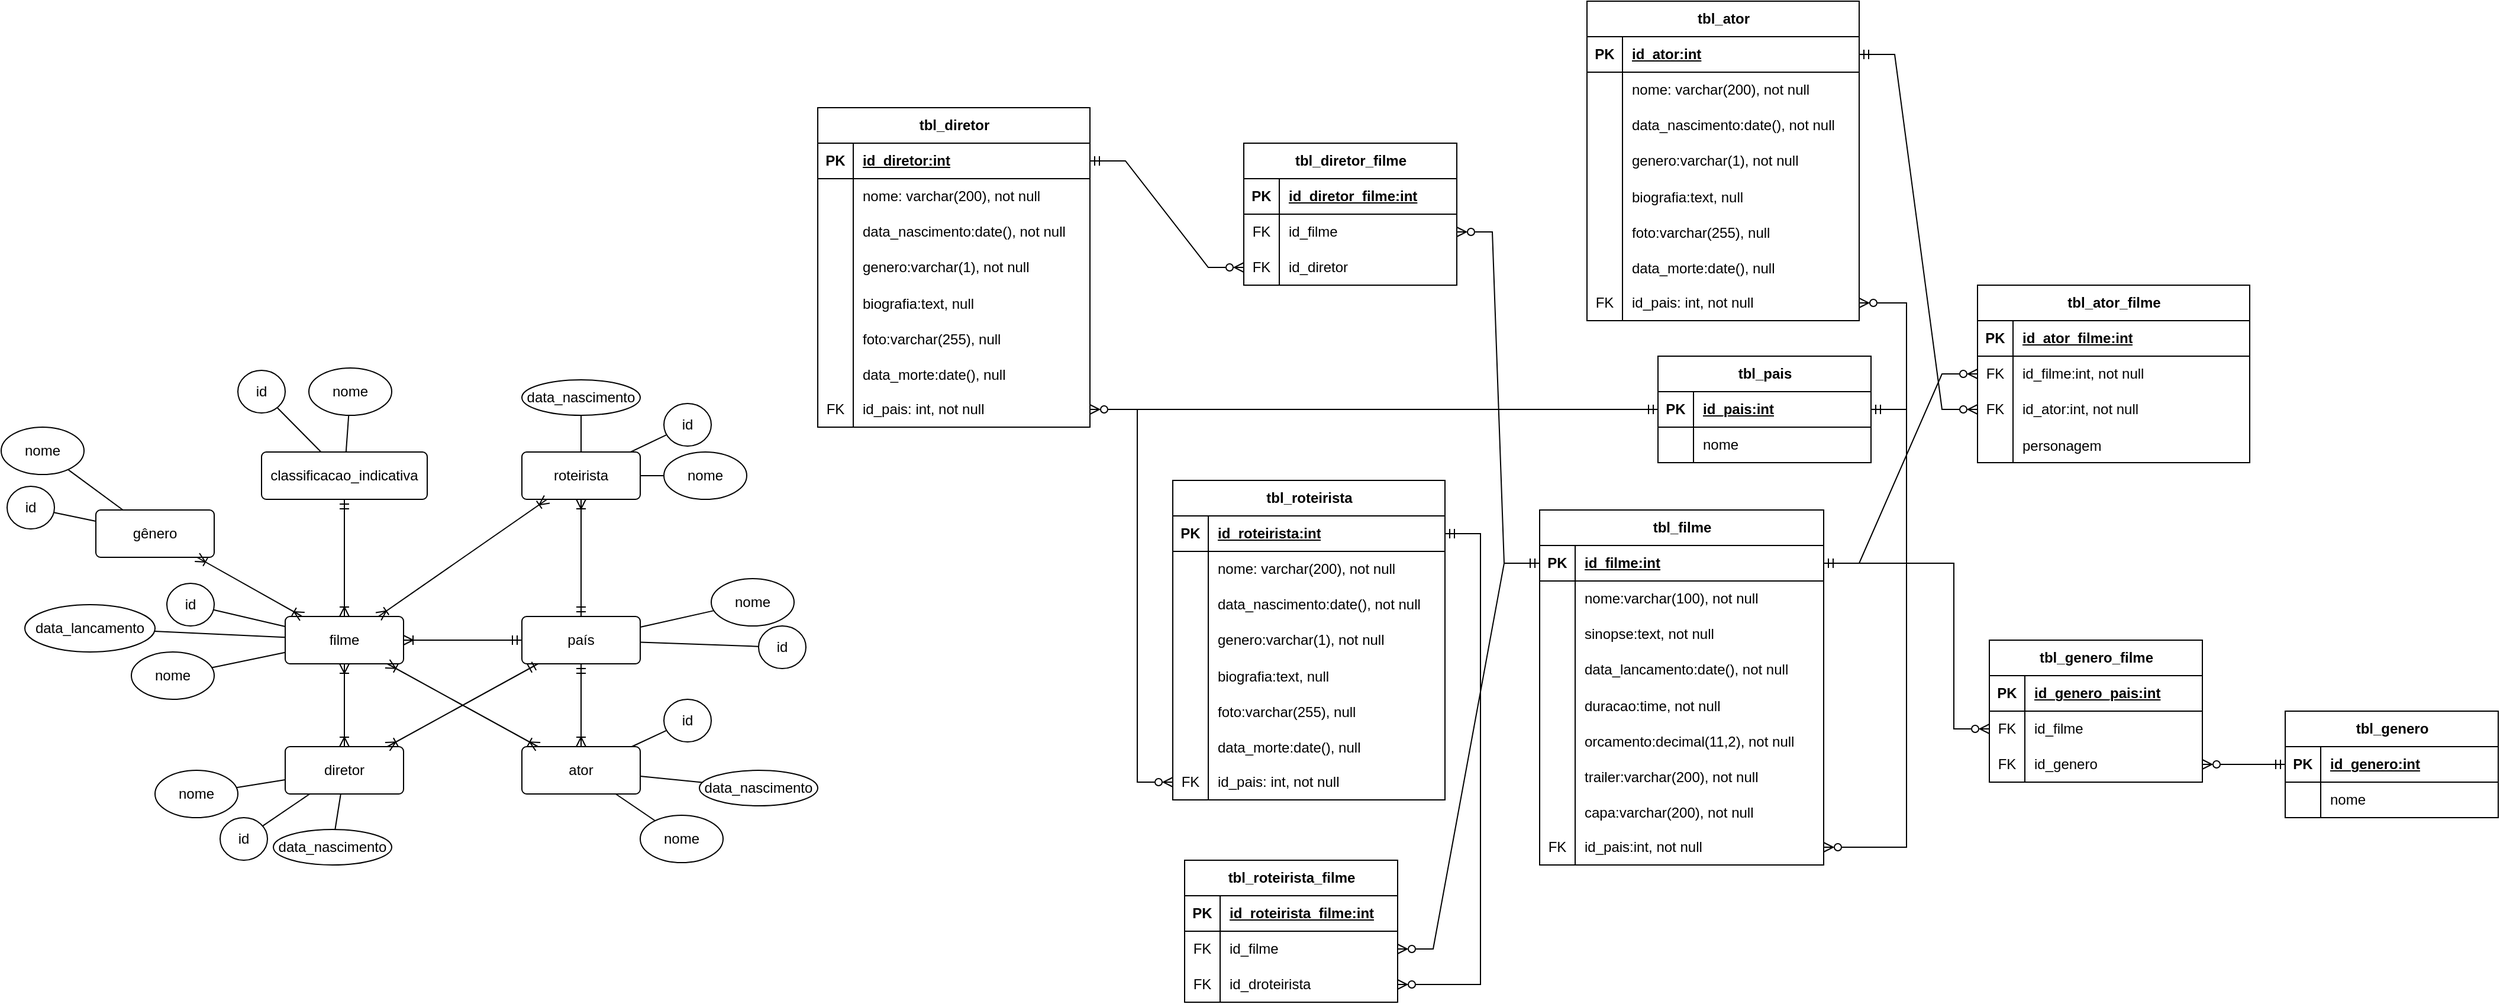 <mxfile version="28.1.2">
  <diagram name="Página-1" id="PXhDIkI69cCR44zPHAV_">
    <mxGraphModel dx="2084" dy="2079" grid="1" gridSize="10" guides="1" tooltips="1" connect="1" arrows="1" fold="1" page="1" pageScale="1" pageWidth="1169" pageHeight="827" math="0" shadow="0">
      <root>
        <mxCell id="0" />
        <mxCell id="1" parent="0" />
        <mxCell id="tB7LwVaQW3BFHxoIxXmo-1" value="filme" style="rounded=1;arcSize=10;whiteSpace=wrap;html=1;align=center;" parent="1" vertex="1">
          <mxGeometry x="280" y="160" width="100" height="40" as="geometry" />
        </mxCell>
        <mxCell id="tB7LwVaQW3BFHxoIxXmo-2" value="gênero" style="rounded=1;arcSize=10;whiteSpace=wrap;html=1;align=center;" parent="1" vertex="1">
          <mxGeometry x="120" y="70" width="100" height="40" as="geometry" />
        </mxCell>
        <mxCell id="tB7LwVaQW3BFHxoIxXmo-3" value="classificacao_indicativa" style="rounded=1;arcSize=10;whiteSpace=wrap;html=1;align=center;" parent="1" vertex="1">
          <mxGeometry x="260" y="21" width="140" height="40" as="geometry" />
        </mxCell>
        <mxCell id="tB7LwVaQW3BFHxoIxXmo-4" value="ator&lt;span style=&quot;color: rgba(0, 0, 0, 0); font-family: monospace; font-size: 0px; text-align: start; text-wrap-mode: nowrap;&quot;&gt;%3CmxGraphModel%3E%3Croot%3E%3CmxCell%20id%3D%220%22%2F%3E%3CmxCell%20id%3D%221%22%20parent%3D%220%22%2F%3E%3CmxCell%20id%3D%222%22%20value%3D%22g%C3%AAnero%22%20style%3D%22rounded%3D1%3BarcSize%3D10%3BwhiteSpace%3Dwrap%3Bhtml%3D1%3Balign%3Dcenter%3B%22%20vertex%3D%221%22%20parent%3D%221%22%3E%3CmxGeometry%20x%3D%22550%22%20y%3D%22230%22%20width%3D%22100%22%20height%3D%2240%22%20as%3D%22geometry%22%2F%3E%3C%2FmxCell%3E%3C%2Froot%3E%3C%2FmxGraphModel%3E&lt;/span&gt;" style="rounded=1;arcSize=10;whiteSpace=wrap;html=1;align=center;" parent="1" vertex="1">
          <mxGeometry x="480" y="270" width="100" height="40" as="geometry" />
        </mxCell>
        <mxCell id="tB7LwVaQW3BFHxoIxXmo-5" value="diretor" style="rounded=1;arcSize=10;whiteSpace=wrap;html=1;align=center;" parent="1" vertex="1">
          <mxGeometry x="280" y="270" width="100" height="40" as="geometry" />
        </mxCell>
        <mxCell id="tB7LwVaQW3BFHxoIxXmo-6" value="roteirista" style="rounded=1;arcSize=10;whiteSpace=wrap;html=1;align=center;" parent="1" vertex="1">
          <mxGeometry x="480" y="21" width="100" height="40" as="geometry" />
        </mxCell>
        <mxCell id="tB7LwVaQW3BFHxoIxXmo-7" value="país" style="rounded=1;arcSize=10;whiteSpace=wrap;html=1;align=center;" parent="1" vertex="1">
          <mxGeometry x="480" y="160" width="100" height="40" as="geometry" />
        </mxCell>
        <mxCell id="tB7LwVaQW3BFHxoIxXmo-10" value="" style="endArrow=ERoneToMany;html=1;rounded=0;startArrow=ERoneToMany;startFill=0;endFill=0;" parent="1" source="tB7LwVaQW3BFHxoIxXmo-2" target="tB7LwVaQW3BFHxoIxXmo-1" edge="1">
          <mxGeometry relative="1" as="geometry">
            <mxPoint x="310" y="180" as="sourcePoint" />
            <mxPoint x="470" y="180" as="targetPoint" />
          </mxGeometry>
        </mxCell>
        <mxCell id="tB7LwVaQW3BFHxoIxXmo-11" value="nome" style="ellipse;whiteSpace=wrap;html=1;align=center;" parent="1" vertex="1">
          <mxGeometry x="150" y="190" width="70" height="40" as="geometry" />
        </mxCell>
        <mxCell id="tB7LwVaQW3BFHxoIxXmo-12" value="data_lancamento" style="ellipse;whiteSpace=wrap;html=1;align=center;" parent="1" vertex="1">
          <mxGeometry x="60" y="150" width="110" height="40" as="geometry" />
        </mxCell>
        <mxCell id="tB7LwVaQW3BFHxoIxXmo-13" value="id" style="ellipse;whiteSpace=wrap;html=1;align=center;" parent="1" vertex="1">
          <mxGeometry x="180" y="132" width="40" height="36" as="geometry" />
        </mxCell>
        <mxCell id="tB7LwVaQW3BFHxoIxXmo-14" value="" style="endArrow=none;html=1;rounded=0;" parent="1" source="tB7LwVaQW3BFHxoIxXmo-13" target="tB7LwVaQW3BFHxoIxXmo-1" edge="1">
          <mxGeometry relative="1" as="geometry">
            <mxPoint x="240" y="180" as="sourcePoint" />
            <mxPoint x="400" y="180" as="targetPoint" />
            <Array as="points" />
          </mxGeometry>
        </mxCell>
        <mxCell id="tB7LwVaQW3BFHxoIxXmo-15" value="" style="endArrow=none;html=1;rounded=0;" parent="1" source="tB7LwVaQW3BFHxoIxXmo-11" target="tB7LwVaQW3BFHxoIxXmo-1" edge="1">
          <mxGeometry relative="1" as="geometry">
            <mxPoint x="280" y="260" as="sourcePoint" />
            <mxPoint x="335" y="230" as="targetPoint" />
          </mxGeometry>
        </mxCell>
        <mxCell id="tB7LwVaQW3BFHxoIxXmo-16" value="" style="endArrow=none;html=1;rounded=0;" parent="1" source="tB7LwVaQW3BFHxoIxXmo-12" target="tB7LwVaQW3BFHxoIxXmo-1" edge="1">
          <mxGeometry relative="1" as="geometry">
            <mxPoint x="350" y="291" as="sourcePoint" />
            <mxPoint x="375" y="240" as="targetPoint" />
          </mxGeometry>
        </mxCell>
        <mxCell id="tB7LwVaQW3BFHxoIxXmo-17" value="nome" style="ellipse;whiteSpace=wrap;html=1;align=center;" parent="1" vertex="1">
          <mxGeometry x="40" width="70" height="40" as="geometry" />
        </mxCell>
        <mxCell id="tB7LwVaQW3BFHxoIxXmo-18" value="" style="endArrow=none;html=1;rounded=0;" parent="1" source="tB7LwVaQW3BFHxoIxXmo-2" target="tB7LwVaQW3BFHxoIxXmo-17" edge="1">
          <mxGeometry relative="1" as="geometry">
            <mxPoint x="380" y="150" as="sourcePoint" />
            <mxPoint x="383" y="120" as="targetPoint" />
          </mxGeometry>
        </mxCell>
        <mxCell id="tB7LwVaQW3BFHxoIxXmo-20" value="id" style="ellipse;whiteSpace=wrap;html=1;align=center;" parent="1" vertex="1">
          <mxGeometry x="45" y="50" width="40" height="36" as="geometry" />
        </mxCell>
        <mxCell id="tB7LwVaQW3BFHxoIxXmo-21" value="" style="endArrow=none;html=1;rounded=0;" parent="1" source="tB7LwVaQW3BFHxoIxXmo-2" target="tB7LwVaQW3BFHxoIxXmo-20" edge="1">
          <mxGeometry relative="1" as="geometry">
            <mxPoint x="330" y="131" as="sourcePoint" />
            <mxPoint x="357" y="110" as="targetPoint" />
            <Array as="points" />
          </mxGeometry>
        </mxCell>
        <mxCell id="tB7LwVaQW3BFHxoIxXmo-22" value="" style="endArrow=ERoneToMany;html=1;rounded=0;startArrow=ERoneToMany;startFill=0;endFill=0;" parent="1" source="tB7LwVaQW3BFHxoIxXmo-4" target="tB7LwVaQW3BFHxoIxXmo-1" edge="1">
          <mxGeometry relative="1" as="geometry">
            <mxPoint x="310" y="180" as="sourcePoint" />
            <mxPoint x="320" y="180" as="targetPoint" />
          </mxGeometry>
        </mxCell>
        <mxCell id="tB7LwVaQW3BFHxoIxXmo-23" value="" style="endArrow=ERoneToMany;html=1;rounded=0;startArrow=ERoneToMany;startFill=0;endFill=0;" parent="1" source="tB7LwVaQW3BFHxoIxXmo-6" target="tB7LwVaQW3BFHxoIxXmo-1" edge="1">
          <mxGeometry relative="1" as="geometry">
            <mxPoint x="300" y="170" as="sourcePoint" />
            <mxPoint x="380" y="170" as="targetPoint" />
          </mxGeometry>
        </mxCell>
        <mxCell id="tB7LwVaQW3BFHxoIxXmo-24" value="" style="endArrow=ERoneToMany;html=1;rounded=0;startArrow=ERoneToMany;startFill=0;endFill=0;" parent="1" source="tB7LwVaQW3BFHxoIxXmo-5" target="tB7LwVaQW3BFHxoIxXmo-1" edge="1">
          <mxGeometry relative="1" as="geometry">
            <mxPoint x="340" y="240" as="sourcePoint" />
            <mxPoint x="430" y="200" as="targetPoint" />
          </mxGeometry>
        </mxCell>
        <mxCell id="tB7LwVaQW3BFHxoIxXmo-25" value="nome" style="ellipse;whiteSpace=wrap;html=1;align=center;" parent="1" vertex="1">
          <mxGeometry x="170" y="290" width="70" height="40" as="geometry" />
        </mxCell>
        <mxCell id="tB7LwVaQW3BFHxoIxXmo-26" value="nome" style="ellipse;whiteSpace=wrap;html=1;align=center;" parent="1" vertex="1">
          <mxGeometry x="580" y="328" width="70" height="40" as="geometry" />
        </mxCell>
        <mxCell id="tB7LwVaQW3BFHxoIxXmo-27" value="nome" style="ellipse;whiteSpace=wrap;html=1;align=center;" parent="1" vertex="1">
          <mxGeometry x="600" y="21" width="70" height="40" as="geometry" />
        </mxCell>
        <mxCell id="tB7LwVaQW3BFHxoIxXmo-28" value="" style="endArrow=ERoneToMany;html=1;rounded=0;startArrow=ERmandOne;startFill=0;endFill=0;" parent="1" source="tB7LwVaQW3BFHxoIxXmo-3" target="tB7LwVaQW3BFHxoIxXmo-1" edge="1">
          <mxGeometry relative="1" as="geometry">
            <mxPoint x="537" y="292" as="sourcePoint" />
            <mxPoint x="460" y="230" as="targetPoint" />
          </mxGeometry>
        </mxCell>
        <mxCell id="tB7LwVaQW3BFHxoIxXmo-29" value="" style="endArrow=ERoneToMany;html=1;rounded=0;startArrow=ERmandOne;startFill=0;endFill=0;" parent="1" source="tB7LwVaQW3BFHxoIxXmo-7" target="tB7LwVaQW3BFHxoIxXmo-1" edge="1">
          <mxGeometry relative="1" as="geometry">
            <mxPoint x="570" y="140" as="sourcePoint" />
            <mxPoint x="480" y="180" as="targetPoint" />
          </mxGeometry>
        </mxCell>
        <mxCell id="tB7LwVaQW3BFHxoIxXmo-30" value="id" style="ellipse;whiteSpace=wrap;html=1;align=center;" parent="1" vertex="1">
          <mxGeometry x="225" y="330" width="40" height="36" as="geometry" />
        </mxCell>
        <mxCell id="tB7LwVaQW3BFHxoIxXmo-31" value="id" style="ellipse;whiteSpace=wrap;html=1;align=center;" parent="1" vertex="1">
          <mxGeometry x="600" y="230" width="40" height="36" as="geometry" />
        </mxCell>
        <mxCell id="tB7LwVaQW3BFHxoIxXmo-32" value="id" style="ellipse;whiteSpace=wrap;html=1;align=center;" parent="1" vertex="1">
          <mxGeometry x="600" y="-20" width="40" height="36" as="geometry" />
        </mxCell>
        <mxCell id="tB7LwVaQW3BFHxoIxXmo-33" value="" style="endArrow=none;html=1;rounded=0;" parent="1" source="tB7LwVaQW3BFHxoIxXmo-26" target="tB7LwVaQW3BFHxoIxXmo-4" edge="1">
          <mxGeometry relative="1" as="geometry">
            <mxPoint x="380" y="280" as="sourcePoint" />
            <mxPoint x="389" y="230" as="targetPoint" />
            <Array as="points" />
          </mxGeometry>
        </mxCell>
        <mxCell id="tB7LwVaQW3BFHxoIxXmo-34" value="" style="endArrow=none;html=1;rounded=0;" parent="1" source="tB7LwVaQW3BFHxoIxXmo-25" target="tB7LwVaQW3BFHxoIxXmo-5" edge="1">
          <mxGeometry relative="1" as="geometry">
            <mxPoint x="85" y="405" as="sourcePoint" />
            <mxPoint x="125" y="408" as="targetPoint" />
            <Array as="points" />
          </mxGeometry>
        </mxCell>
        <mxCell id="tB7LwVaQW3BFHxoIxXmo-35" value="" style="endArrow=none;html=1;rounded=0;" parent="1" source="tB7LwVaQW3BFHxoIxXmo-30" target="tB7LwVaQW3BFHxoIxXmo-5" edge="1">
          <mxGeometry relative="1" as="geometry">
            <mxPoint x="165" y="305" as="sourcePoint" />
            <mxPoint x="200" y="318" as="targetPoint" />
            <Array as="points" />
          </mxGeometry>
        </mxCell>
        <mxCell id="tB7LwVaQW3BFHxoIxXmo-36" value="" style="endArrow=none;html=1;rounded=0;" parent="1" source="tB7LwVaQW3BFHxoIxXmo-31" target="tB7LwVaQW3BFHxoIxXmo-4" edge="1">
          <mxGeometry relative="1" as="geometry">
            <mxPoint x="180" y="140" as="sourcePoint" />
            <mxPoint x="202" y="167" as="targetPoint" />
            <Array as="points" />
          </mxGeometry>
        </mxCell>
        <mxCell id="tB7LwVaQW3BFHxoIxXmo-37" value="" style="endArrow=none;html=1;rounded=0;" parent="1" source="tB7LwVaQW3BFHxoIxXmo-27" target="tB7LwVaQW3BFHxoIxXmo-6" edge="1">
          <mxGeometry relative="1" as="geometry">
            <mxPoint x="850" y="-293" as="sourcePoint" />
            <mxPoint x="888" y="-271" as="targetPoint" />
            <Array as="points" />
          </mxGeometry>
        </mxCell>
        <mxCell id="tB7LwVaQW3BFHxoIxXmo-38" value="" style="endArrow=none;html=1;rounded=0;" parent="1" source="tB7LwVaQW3BFHxoIxXmo-32" target="tB7LwVaQW3BFHxoIxXmo-6" edge="1">
          <mxGeometry relative="1" as="geometry">
            <mxPoint x="890" y="-213" as="sourcePoint" />
            <mxPoint x="940" y="-213" as="targetPoint" />
            <Array as="points" />
          </mxGeometry>
        </mxCell>
        <mxCell id="tB7LwVaQW3BFHxoIxXmo-39" value="nome" style="ellipse;whiteSpace=wrap;html=1;align=center;" parent="1" vertex="1">
          <mxGeometry x="640" y="128" width="70" height="40" as="geometry" />
        </mxCell>
        <mxCell id="tB7LwVaQW3BFHxoIxXmo-40" value="id" style="ellipse;whiteSpace=wrap;html=1;align=center;" parent="1" vertex="1">
          <mxGeometry x="680" y="168" width="40" height="36" as="geometry" />
        </mxCell>
        <mxCell id="tB7LwVaQW3BFHxoIxXmo-41" value="" style="endArrow=none;html=1;rounded=0;" parent="1" source="tB7LwVaQW3BFHxoIxXmo-39" target="tB7LwVaQW3BFHxoIxXmo-7" edge="1">
          <mxGeometry relative="1" as="geometry">
            <mxPoint x="801.54" y="162.48" as="sourcePoint" />
            <mxPoint x="631.54" y="221.528" as="targetPoint" />
            <Array as="points" />
          </mxGeometry>
        </mxCell>
        <mxCell id="tB7LwVaQW3BFHxoIxXmo-42" value="" style="endArrow=none;html=1;rounded=0;" parent="1" source="tB7LwVaQW3BFHxoIxXmo-40" target="tB7LwVaQW3BFHxoIxXmo-7" edge="1">
          <mxGeometry relative="1" as="geometry">
            <mxPoint x="841.54" y="242.48" as="sourcePoint" />
            <mxPoint x="620.002" y="222.48" as="targetPoint" />
            <Array as="points" />
          </mxGeometry>
        </mxCell>
        <mxCell id="tB7LwVaQW3BFHxoIxXmo-43" value="nome" style="ellipse;whiteSpace=wrap;html=1;align=center;" parent="1" vertex="1">
          <mxGeometry x="300" y="-50" width="70" height="40" as="geometry" />
        </mxCell>
        <mxCell id="tB7LwVaQW3BFHxoIxXmo-44" value="id" style="ellipse;whiteSpace=wrap;html=1;align=center;" parent="1" vertex="1">
          <mxGeometry x="240" y="-48" width="40" height="36" as="geometry" />
        </mxCell>
        <mxCell id="tB7LwVaQW3BFHxoIxXmo-45" value="" style="endArrow=none;html=1;rounded=0;" parent="1" source="tB7LwVaQW3BFHxoIxXmo-43" target="tB7LwVaQW3BFHxoIxXmo-3" edge="1">
          <mxGeometry relative="1" as="geometry">
            <mxPoint x="804.54" y="39.48" as="sourcePoint" />
            <mxPoint x="603" y="57" as="targetPoint" />
            <Array as="points" />
          </mxGeometry>
        </mxCell>
        <mxCell id="tB7LwVaQW3BFHxoIxXmo-46" value="" style="endArrow=none;html=1;rounded=0;" parent="1" source="tB7LwVaQW3BFHxoIxXmo-44" target="tB7LwVaQW3BFHxoIxXmo-3" edge="1">
          <mxGeometry relative="1" as="geometry">
            <mxPoint x="844.54" y="119.48" as="sourcePoint" />
            <mxPoint x="590" y="77" as="targetPoint" />
            <Array as="points" />
          </mxGeometry>
        </mxCell>
        <mxCell id="tB7LwVaQW3BFHxoIxXmo-48" value="data_nascimento" style="ellipse;whiteSpace=wrap;html=1;align=center;" parent="1" vertex="1">
          <mxGeometry x="270" y="340" width="100" height="30" as="geometry" />
        </mxCell>
        <mxCell id="tB7LwVaQW3BFHxoIxXmo-49" value="" style="endArrow=none;html=1;rounded=0;" parent="1" source="tB7LwVaQW3BFHxoIxXmo-48" target="tB7LwVaQW3BFHxoIxXmo-5" edge="1">
          <mxGeometry relative="1" as="geometry">
            <mxPoint x="155" y="305" as="sourcePoint" />
            <mxPoint x="190" y="318" as="targetPoint" />
            <Array as="points" />
          </mxGeometry>
        </mxCell>
        <mxCell id="tB7LwVaQW3BFHxoIxXmo-50" value="data_nascimento" style="ellipse;whiteSpace=wrap;html=1;align=center;" parent="1" vertex="1">
          <mxGeometry x="630" y="290" width="100" height="30" as="geometry" />
        </mxCell>
        <mxCell id="tB7LwVaQW3BFHxoIxXmo-51" value="" style="endArrow=none;html=1;rounded=0;" parent="1" source="tB7LwVaQW3BFHxoIxXmo-50" target="tB7LwVaQW3BFHxoIxXmo-4" edge="1">
          <mxGeometry relative="1" as="geometry">
            <mxPoint x="-90" y="220" as="sourcePoint" />
            <mxPoint x="150" y="221.25" as="targetPoint" />
            <Array as="points" />
          </mxGeometry>
        </mxCell>
        <mxCell id="tB7LwVaQW3BFHxoIxXmo-52" value="data_nascimento" style="ellipse;whiteSpace=wrap;html=1;align=center;" parent="1" vertex="1">
          <mxGeometry x="480" y="-40" width="100" height="30" as="geometry" />
        </mxCell>
        <mxCell id="tB7LwVaQW3BFHxoIxXmo-53" value="" style="endArrow=none;html=1;rounded=0;" parent="1" source="tB7LwVaQW3BFHxoIxXmo-52" target="tB7LwVaQW3BFHxoIxXmo-6" edge="1">
          <mxGeometry relative="1" as="geometry">
            <mxPoint x="760" y="-113" as="sourcePoint" />
            <mxPoint x="831" y="-103" as="targetPoint" />
            <Array as="points" />
          </mxGeometry>
        </mxCell>
        <mxCell id="tB7LwVaQW3BFHxoIxXmo-54" value="tbl_ator" style="shape=table;startSize=30;container=1;collapsible=1;childLayout=tableLayout;fixedRows=1;rowLines=0;fontStyle=1;align=center;resizeLast=1;html=1;" parent="1" vertex="1">
          <mxGeometry x="1380" y="-360" width="230" height="270" as="geometry" />
        </mxCell>
        <mxCell id="tB7LwVaQW3BFHxoIxXmo-55" value="" style="shape=tableRow;horizontal=0;startSize=0;swimlaneHead=0;swimlaneBody=0;fillColor=none;collapsible=0;dropTarget=0;points=[[0,0.5],[1,0.5]];portConstraint=eastwest;top=0;left=0;right=0;bottom=1;" parent="tB7LwVaQW3BFHxoIxXmo-54" vertex="1">
          <mxGeometry y="30" width="230" height="30" as="geometry" />
        </mxCell>
        <mxCell id="tB7LwVaQW3BFHxoIxXmo-56" value="PK" style="shape=partialRectangle;connectable=0;fillColor=none;top=0;left=0;bottom=0;right=0;fontStyle=1;overflow=hidden;whiteSpace=wrap;html=1;" parent="tB7LwVaQW3BFHxoIxXmo-55" vertex="1">
          <mxGeometry width="30" height="30" as="geometry">
            <mxRectangle width="30" height="30" as="alternateBounds" />
          </mxGeometry>
        </mxCell>
        <mxCell id="tB7LwVaQW3BFHxoIxXmo-57" value="id_ator:int" style="shape=partialRectangle;connectable=0;fillColor=none;top=0;left=0;bottom=0;right=0;align=left;spacingLeft=6;fontStyle=5;overflow=hidden;whiteSpace=wrap;html=1;" parent="tB7LwVaQW3BFHxoIxXmo-55" vertex="1">
          <mxGeometry x="30" width="200" height="30" as="geometry">
            <mxRectangle width="200" height="30" as="alternateBounds" />
          </mxGeometry>
        </mxCell>
        <mxCell id="tB7LwVaQW3BFHxoIxXmo-58" value="" style="shape=tableRow;horizontal=0;startSize=0;swimlaneHead=0;swimlaneBody=0;fillColor=none;collapsible=0;dropTarget=0;points=[[0,0.5],[1,0.5]];portConstraint=eastwest;top=0;left=0;right=0;bottom=0;" parent="tB7LwVaQW3BFHxoIxXmo-54" vertex="1">
          <mxGeometry y="60" width="230" height="30" as="geometry" />
        </mxCell>
        <mxCell id="tB7LwVaQW3BFHxoIxXmo-59" value="" style="shape=partialRectangle;connectable=0;fillColor=none;top=0;left=0;bottom=0;right=0;editable=1;overflow=hidden;whiteSpace=wrap;html=1;" parent="tB7LwVaQW3BFHxoIxXmo-58" vertex="1">
          <mxGeometry width="30" height="30" as="geometry">
            <mxRectangle width="30" height="30" as="alternateBounds" />
          </mxGeometry>
        </mxCell>
        <mxCell id="tB7LwVaQW3BFHxoIxXmo-60" value="nome: varchar(200), not null" style="shape=partialRectangle;connectable=0;fillColor=none;top=0;left=0;bottom=0;right=0;align=left;spacingLeft=6;overflow=hidden;whiteSpace=wrap;html=1;" parent="tB7LwVaQW3BFHxoIxXmo-58" vertex="1">
          <mxGeometry x="30" width="200" height="30" as="geometry">
            <mxRectangle width="200" height="30" as="alternateBounds" />
          </mxGeometry>
        </mxCell>
        <mxCell id="tB7LwVaQW3BFHxoIxXmo-61" value="" style="shape=tableRow;horizontal=0;startSize=0;swimlaneHead=0;swimlaneBody=0;fillColor=none;collapsible=0;dropTarget=0;points=[[0,0.5],[1,0.5]];portConstraint=eastwest;top=0;left=0;right=0;bottom=0;" parent="tB7LwVaQW3BFHxoIxXmo-54" vertex="1">
          <mxGeometry y="90" width="230" height="30" as="geometry" />
        </mxCell>
        <mxCell id="tB7LwVaQW3BFHxoIxXmo-62" value="" style="shape=partialRectangle;connectable=0;fillColor=none;top=0;left=0;bottom=0;right=0;editable=1;overflow=hidden;whiteSpace=wrap;html=1;" parent="tB7LwVaQW3BFHxoIxXmo-61" vertex="1">
          <mxGeometry width="30" height="30" as="geometry">
            <mxRectangle width="30" height="30" as="alternateBounds" />
          </mxGeometry>
        </mxCell>
        <mxCell id="tB7LwVaQW3BFHxoIxXmo-63" value="data_nascimento:date(), not null" style="shape=partialRectangle;connectable=0;fillColor=none;top=0;left=0;bottom=0;right=0;align=left;spacingLeft=6;overflow=hidden;whiteSpace=wrap;html=1;" parent="tB7LwVaQW3BFHxoIxXmo-61" vertex="1">
          <mxGeometry x="30" width="200" height="30" as="geometry">
            <mxRectangle width="200" height="30" as="alternateBounds" />
          </mxGeometry>
        </mxCell>
        <mxCell id="tB7LwVaQW3BFHxoIxXmo-64" value="" style="shape=tableRow;horizontal=0;startSize=0;swimlaneHead=0;swimlaneBody=0;fillColor=none;collapsible=0;dropTarget=0;points=[[0,0.5],[1,0.5]];portConstraint=eastwest;top=0;left=0;right=0;bottom=0;" parent="tB7LwVaQW3BFHxoIxXmo-54" vertex="1">
          <mxGeometry y="120" width="230" height="30" as="geometry" />
        </mxCell>
        <mxCell id="tB7LwVaQW3BFHxoIxXmo-65" value="" style="shape=partialRectangle;connectable=0;fillColor=none;top=0;left=0;bottom=0;right=0;editable=1;overflow=hidden;whiteSpace=wrap;html=1;" parent="tB7LwVaQW3BFHxoIxXmo-64" vertex="1">
          <mxGeometry width="30" height="30" as="geometry">
            <mxRectangle width="30" height="30" as="alternateBounds" />
          </mxGeometry>
        </mxCell>
        <mxCell id="tB7LwVaQW3BFHxoIxXmo-66" value="genero:varchar(1), not null" style="shape=partialRectangle;connectable=0;fillColor=none;top=0;left=0;bottom=0;right=0;align=left;spacingLeft=6;overflow=hidden;whiteSpace=wrap;html=1;" parent="tB7LwVaQW3BFHxoIxXmo-64" vertex="1">
          <mxGeometry x="30" width="200" height="30" as="geometry">
            <mxRectangle width="200" height="30" as="alternateBounds" />
          </mxGeometry>
        </mxCell>
        <mxCell id="tB7LwVaQW3BFHxoIxXmo-69" value="" style="shape=tableRow;horizontal=0;startSize=0;swimlaneHead=0;swimlaneBody=0;fillColor=none;collapsible=0;dropTarget=0;points=[[0,0.5],[1,0.5]];portConstraint=eastwest;top=0;left=0;right=0;bottom=0;" parent="tB7LwVaQW3BFHxoIxXmo-54" vertex="1">
          <mxGeometry y="150" width="230" height="30" as="geometry" />
        </mxCell>
        <mxCell id="tB7LwVaQW3BFHxoIxXmo-70" value="" style="shape=partialRectangle;connectable=0;fillColor=none;top=0;left=0;bottom=0;right=0;editable=1;overflow=hidden;" parent="tB7LwVaQW3BFHxoIxXmo-69" vertex="1">
          <mxGeometry width="30" height="30" as="geometry">
            <mxRectangle width="30" height="30" as="alternateBounds" />
          </mxGeometry>
        </mxCell>
        <mxCell id="tB7LwVaQW3BFHxoIxXmo-71" value="biografia:text, null" style="shape=partialRectangle;connectable=0;fillColor=none;top=0;left=0;bottom=0;right=0;align=left;spacingLeft=6;overflow=hidden;" parent="tB7LwVaQW3BFHxoIxXmo-69" vertex="1">
          <mxGeometry x="30" width="200" height="30" as="geometry">
            <mxRectangle width="200" height="30" as="alternateBounds" />
          </mxGeometry>
        </mxCell>
        <mxCell id="tB7LwVaQW3BFHxoIxXmo-72" value="" style="shape=tableRow;horizontal=0;startSize=0;swimlaneHead=0;swimlaneBody=0;fillColor=none;collapsible=0;dropTarget=0;points=[[0,0.5],[1,0.5]];portConstraint=eastwest;top=0;left=0;right=0;bottom=0;" parent="tB7LwVaQW3BFHxoIxXmo-54" vertex="1">
          <mxGeometry y="180" width="230" height="30" as="geometry" />
        </mxCell>
        <mxCell id="tB7LwVaQW3BFHxoIxXmo-73" value="" style="shape=partialRectangle;connectable=0;fillColor=none;top=0;left=0;bottom=0;right=0;editable=1;overflow=hidden;" parent="tB7LwVaQW3BFHxoIxXmo-72" vertex="1">
          <mxGeometry width="30" height="30" as="geometry">
            <mxRectangle width="30" height="30" as="alternateBounds" />
          </mxGeometry>
        </mxCell>
        <mxCell id="tB7LwVaQW3BFHxoIxXmo-74" value="foto:varchar(255), null" style="shape=partialRectangle;connectable=0;fillColor=none;top=0;left=0;bottom=0;right=0;align=left;spacingLeft=6;overflow=hidden;" parent="tB7LwVaQW3BFHxoIxXmo-72" vertex="1">
          <mxGeometry x="30" width="200" height="30" as="geometry">
            <mxRectangle width="200" height="30" as="alternateBounds" />
          </mxGeometry>
        </mxCell>
        <mxCell id="tB7LwVaQW3BFHxoIxXmo-75" value="" style="shape=tableRow;horizontal=0;startSize=0;swimlaneHead=0;swimlaneBody=0;fillColor=none;collapsible=0;dropTarget=0;points=[[0,0.5],[1,0.5]];portConstraint=eastwest;top=0;left=0;right=0;bottom=0;" parent="tB7LwVaQW3BFHxoIxXmo-54" vertex="1">
          <mxGeometry y="210" width="230" height="30" as="geometry" />
        </mxCell>
        <mxCell id="tB7LwVaQW3BFHxoIxXmo-76" value="" style="shape=partialRectangle;connectable=0;fillColor=none;top=0;left=0;bottom=0;right=0;editable=1;overflow=hidden;" parent="tB7LwVaQW3BFHxoIxXmo-75" vertex="1">
          <mxGeometry width="30" height="30" as="geometry">
            <mxRectangle width="30" height="30" as="alternateBounds" />
          </mxGeometry>
        </mxCell>
        <mxCell id="tB7LwVaQW3BFHxoIxXmo-77" value="data_morte:date(), null" style="shape=partialRectangle;connectable=0;fillColor=none;top=0;left=0;bottom=0;right=0;align=left;spacingLeft=6;overflow=hidden;" parent="tB7LwVaQW3BFHxoIxXmo-75" vertex="1">
          <mxGeometry x="30" width="200" height="30" as="geometry">
            <mxRectangle width="200" height="30" as="alternateBounds" />
          </mxGeometry>
        </mxCell>
        <mxCell id="tB7LwVaQW3BFHxoIxXmo-78" value="" style="shape=tableRow;horizontal=0;startSize=0;swimlaneHead=0;swimlaneBody=0;fillColor=none;collapsible=0;dropTarget=0;points=[[0,0.5],[1,0.5]];portConstraint=eastwest;top=0;left=0;right=0;bottom=0;" parent="tB7LwVaQW3BFHxoIxXmo-54" vertex="1">
          <mxGeometry y="240" width="230" height="30" as="geometry" />
        </mxCell>
        <mxCell id="tB7LwVaQW3BFHxoIxXmo-79" value="FK" style="shape=partialRectangle;connectable=0;fillColor=none;top=0;left=0;bottom=0;right=0;fontStyle=0;overflow=hidden;whiteSpace=wrap;html=1;" parent="tB7LwVaQW3BFHxoIxXmo-78" vertex="1">
          <mxGeometry width="30" height="30" as="geometry">
            <mxRectangle width="30" height="30" as="alternateBounds" />
          </mxGeometry>
        </mxCell>
        <mxCell id="tB7LwVaQW3BFHxoIxXmo-80" value="id_pais: int, not null" style="shape=partialRectangle;connectable=0;fillColor=none;top=0;left=0;bottom=0;right=0;align=left;spacingLeft=6;fontStyle=0;overflow=hidden;whiteSpace=wrap;html=1;" parent="tB7LwVaQW3BFHxoIxXmo-78" vertex="1">
          <mxGeometry x="30" width="200" height="30" as="geometry">
            <mxRectangle width="200" height="30" as="alternateBounds" />
          </mxGeometry>
        </mxCell>
        <mxCell id="tB7LwVaQW3BFHxoIxXmo-68" value="" style="endArrow=ERoneToMany;html=1;rounded=0;startArrow=ERmandOne;startFill=0;endFill=0;" parent="1" source="tB7LwVaQW3BFHxoIxXmo-7" target="tB7LwVaQW3BFHxoIxXmo-4" edge="1">
          <mxGeometry relative="1" as="geometry">
            <mxPoint x="520" y="370" as="sourcePoint" />
            <mxPoint x="680" y="340" as="targetPoint" />
          </mxGeometry>
        </mxCell>
        <mxCell id="tB7LwVaQW3BFHxoIxXmo-81" value="tbl_filme" style="shape=table;startSize=30;container=1;collapsible=1;childLayout=tableLayout;fixedRows=1;rowLines=0;fontStyle=1;align=center;resizeLast=1;html=1;" parent="1" vertex="1">
          <mxGeometry x="1340" y="70" width="240" height="300" as="geometry" />
        </mxCell>
        <mxCell id="tB7LwVaQW3BFHxoIxXmo-82" value="" style="shape=tableRow;horizontal=0;startSize=0;swimlaneHead=0;swimlaneBody=0;fillColor=none;collapsible=0;dropTarget=0;points=[[0,0.5],[1,0.5]];portConstraint=eastwest;top=0;left=0;right=0;bottom=1;" parent="tB7LwVaQW3BFHxoIxXmo-81" vertex="1">
          <mxGeometry y="30" width="240" height="30" as="geometry" />
        </mxCell>
        <mxCell id="tB7LwVaQW3BFHxoIxXmo-83" value="PK" style="shape=partialRectangle;connectable=0;fillColor=none;top=0;left=0;bottom=0;right=0;fontStyle=1;overflow=hidden;whiteSpace=wrap;html=1;" parent="tB7LwVaQW3BFHxoIxXmo-82" vertex="1">
          <mxGeometry width="30" height="30" as="geometry">
            <mxRectangle width="30" height="30" as="alternateBounds" />
          </mxGeometry>
        </mxCell>
        <mxCell id="tB7LwVaQW3BFHxoIxXmo-84" value="id_filme:int" style="shape=partialRectangle;connectable=0;fillColor=none;top=0;left=0;bottom=0;right=0;align=left;spacingLeft=6;fontStyle=5;overflow=hidden;whiteSpace=wrap;html=1;" parent="tB7LwVaQW3BFHxoIxXmo-82" vertex="1">
          <mxGeometry x="30" width="210" height="30" as="geometry">
            <mxRectangle width="210" height="30" as="alternateBounds" />
          </mxGeometry>
        </mxCell>
        <mxCell id="tB7LwVaQW3BFHxoIxXmo-85" value="" style="shape=tableRow;horizontal=0;startSize=0;swimlaneHead=0;swimlaneBody=0;fillColor=none;collapsible=0;dropTarget=0;points=[[0,0.5],[1,0.5]];portConstraint=eastwest;top=0;left=0;right=0;bottom=0;" parent="tB7LwVaQW3BFHxoIxXmo-81" vertex="1">
          <mxGeometry y="60" width="240" height="30" as="geometry" />
        </mxCell>
        <mxCell id="tB7LwVaQW3BFHxoIxXmo-86" value="" style="shape=partialRectangle;connectable=0;fillColor=none;top=0;left=0;bottom=0;right=0;editable=1;overflow=hidden;whiteSpace=wrap;html=1;" parent="tB7LwVaQW3BFHxoIxXmo-85" vertex="1">
          <mxGeometry width="30" height="30" as="geometry">
            <mxRectangle width="30" height="30" as="alternateBounds" />
          </mxGeometry>
        </mxCell>
        <mxCell id="tB7LwVaQW3BFHxoIxXmo-87" value="nome:varchar(100), not null" style="shape=partialRectangle;connectable=0;fillColor=none;top=0;left=0;bottom=0;right=0;align=left;spacingLeft=6;overflow=hidden;whiteSpace=wrap;html=1;" parent="tB7LwVaQW3BFHxoIxXmo-85" vertex="1">
          <mxGeometry x="30" width="210" height="30" as="geometry">
            <mxRectangle width="210" height="30" as="alternateBounds" />
          </mxGeometry>
        </mxCell>
        <mxCell id="tB7LwVaQW3BFHxoIxXmo-88" value="" style="shape=tableRow;horizontal=0;startSize=0;swimlaneHead=0;swimlaneBody=0;fillColor=none;collapsible=0;dropTarget=0;points=[[0,0.5],[1,0.5]];portConstraint=eastwest;top=0;left=0;right=0;bottom=0;" parent="tB7LwVaQW3BFHxoIxXmo-81" vertex="1">
          <mxGeometry y="90" width="240" height="30" as="geometry" />
        </mxCell>
        <mxCell id="tB7LwVaQW3BFHxoIxXmo-89" value="" style="shape=partialRectangle;connectable=0;fillColor=none;top=0;left=0;bottom=0;right=0;editable=1;overflow=hidden;whiteSpace=wrap;html=1;" parent="tB7LwVaQW3BFHxoIxXmo-88" vertex="1">
          <mxGeometry width="30" height="30" as="geometry">
            <mxRectangle width="30" height="30" as="alternateBounds" />
          </mxGeometry>
        </mxCell>
        <mxCell id="tB7LwVaQW3BFHxoIxXmo-90" value="sinopse:text, not null" style="shape=partialRectangle;connectable=0;fillColor=none;top=0;left=0;bottom=0;right=0;align=left;spacingLeft=6;overflow=hidden;whiteSpace=wrap;html=1;" parent="tB7LwVaQW3BFHxoIxXmo-88" vertex="1">
          <mxGeometry x="30" width="210" height="30" as="geometry">
            <mxRectangle width="210" height="30" as="alternateBounds" />
          </mxGeometry>
        </mxCell>
        <mxCell id="tB7LwVaQW3BFHxoIxXmo-91" value="" style="shape=tableRow;horizontal=0;startSize=0;swimlaneHead=0;swimlaneBody=0;fillColor=none;collapsible=0;dropTarget=0;points=[[0,0.5],[1,0.5]];portConstraint=eastwest;top=0;left=0;right=0;bottom=0;" parent="tB7LwVaQW3BFHxoIxXmo-81" vertex="1">
          <mxGeometry y="120" width="240" height="30" as="geometry" />
        </mxCell>
        <mxCell id="tB7LwVaQW3BFHxoIxXmo-92" value="" style="shape=partialRectangle;connectable=0;fillColor=none;top=0;left=0;bottom=0;right=0;editable=1;overflow=hidden;whiteSpace=wrap;html=1;" parent="tB7LwVaQW3BFHxoIxXmo-91" vertex="1">
          <mxGeometry width="30" height="30" as="geometry">
            <mxRectangle width="30" height="30" as="alternateBounds" />
          </mxGeometry>
        </mxCell>
        <mxCell id="tB7LwVaQW3BFHxoIxXmo-93" value="data_lancamento:date(), not null" style="shape=partialRectangle;connectable=0;fillColor=none;top=0;left=0;bottom=0;right=0;align=left;spacingLeft=6;overflow=hidden;whiteSpace=wrap;html=1;" parent="tB7LwVaQW3BFHxoIxXmo-91" vertex="1">
          <mxGeometry x="30" width="210" height="30" as="geometry">
            <mxRectangle width="210" height="30" as="alternateBounds" />
          </mxGeometry>
        </mxCell>
        <mxCell id="tB7LwVaQW3BFHxoIxXmo-99" value="" style="shape=tableRow;horizontal=0;startSize=0;swimlaneHead=0;swimlaneBody=0;fillColor=none;collapsible=0;dropTarget=0;points=[[0,0.5],[1,0.5]];portConstraint=eastwest;top=0;left=0;right=0;bottom=0;" parent="tB7LwVaQW3BFHxoIxXmo-81" vertex="1">
          <mxGeometry y="150" width="240" height="30" as="geometry" />
        </mxCell>
        <mxCell id="tB7LwVaQW3BFHxoIxXmo-100" value="" style="shape=partialRectangle;connectable=0;fillColor=none;top=0;left=0;bottom=0;right=0;editable=1;overflow=hidden;" parent="tB7LwVaQW3BFHxoIxXmo-99" vertex="1">
          <mxGeometry width="30" height="30" as="geometry">
            <mxRectangle width="30" height="30" as="alternateBounds" />
          </mxGeometry>
        </mxCell>
        <mxCell id="tB7LwVaQW3BFHxoIxXmo-101" value="duracao:time, not null" style="shape=partialRectangle;connectable=0;fillColor=none;top=0;left=0;bottom=0;right=0;align=left;spacingLeft=6;overflow=hidden;" parent="tB7LwVaQW3BFHxoIxXmo-99" vertex="1">
          <mxGeometry x="30" width="210" height="30" as="geometry">
            <mxRectangle width="210" height="30" as="alternateBounds" />
          </mxGeometry>
        </mxCell>
        <mxCell id="tB7LwVaQW3BFHxoIxXmo-96" value="" style="shape=tableRow;horizontal=0;startSize=0;swimlaneHead=0;swimlaneBody=0;fillColor=none;collapsible=0;dropTarget=0;points=[[0,0.5],[1,0.5]];portConstraint=eastwest;top=0;left=0;right=0;bottom=0;" parent="tB7LwVaQW3BFHxoIxXmo-81" vertex="1">
          <mxGeometry y="180" width="240" height="30" as="geometry" />
        </mxCell>
        <mxCell id="tB7LwVaQW3BFHxoIxXmo-97" value="" style="shape=partialRectangle;connectable=0;fillColor=none;top=0;left=0;bottom=0;right=0;editable=1;overflow=hidden;" parent="tB7LwVaQW3BFHxoIxXmo-96" vertex="1">
          <mxGeometry width="30" height="30" as="geometry">
            <mxRectangle width="30" height="30" as="alternateBounds" />
          </mxGeometry>
        </mxCell>
        <mxCell id="tB7LwVaQW3BFHxoIxXmo-98" value="orcamento:decimal(11,2), not null" style="shape=partialRectangle;connectable=0;fillColor=none;top=0;left=0;bottom=0;right=0;align=left;spacingLeft=6;overflow=hidden;" parent="tB7LwVaQW3BFHxoIxXmo-96" vertex="1">
          <mxGeometry x="30" width="210" height="30" as="geometry">
            <mxRectangle width="210" height="30" as="alternateBounds" />
          </mxGeometry>
        </mxCell>
        <mxCell id="tB7LwVaQW3BFHxoIxXmo-102" value="" style="shape=tableRow;horizontal=0;startSize=0;swimlaneHead=0;swimlaneBody=0;fillColor=none;collapsible=0;dropTarget=0;points=[[0,0.5],[1,0.5]];portConstraint=eastwest;top=0;left=0;right=0;bottom=0;" parent="tB7LwVaQW3BFHxoIxXmo-81" vertex="1">
          <mxGeometry y="210" width="240" height="30" as="geometry" />
        </mxCell>
        <mxCell id="tB7LwVaQW3BFHxoIxXmo-103" value="" style="shape=partialRectangle;connectable=0;fillColor=none;top=0;left=0;bottom=0;right=0;editable=1;overflow=hidden;" parent="tB7LwVaQW3BFHxoIxXmo-102" vertex="1">
          <mxGeometry width="30" height="30" as="geometry">
            <mxRectangle width="30" height="30" as="alternateBounds" />
          </mxGeometry>
        </mxCell>
        <mxCell id="tB7LwVaQW3BFHxoIxXmo-104" value="trailer:varchar(200), not null" style="shape=partialRectangle;connectable=0;fillColor=none;top=0;left=0;bottom=0;right=0;align=left;spacingLeft=6;overflow=hidden;" parent="tB7LwVaQW3BFHxoIxXmo-102" vertex="1">
          <mxGeometry x="30" width="210" height="30" as="geometry">
            <mxRectangle width="210" height="30" as="alternateBounds" />
          </mxGeometry>
        </mxCell>
        <mxCell id="tB7LwVaQW3BFHxoIxXmo-105" value="" style="shape=tableRow;horizontal=0;startSize=0;swimlaneHead=0;swimlaneBody=0;fillColor=none;collapsible=0;dropTarget=0;points=[[0,0.5],[1,0.5]];portConstraint=eastwest;top=0;left=0;right=0;bottom=0;" parent="tB7LwVaQW3BFHxoIxXmo-81" vertex="1">
          <mxGeometry y="240" width="240" height="30" as="geometry" />
        </mxCell>
        <mxCell id="tB7LwVaQW3BFHxoIxXmo-106" value="" style="shape=partialRectangle;connectable=0;fillColor=none;top=0;left=0;bottom=0;right=0;editable=1;overflow=hidden;" parent="tB7LwVaQW3BFHxoIxXmo-105" vertex="1">
          <mxGeometry width="30" height="30" as="geometry">
            <mxRectangle width="30" height="30" as="alternateBounds" />
          </mxGeometry>
        </mxCell>
        <mxCell id="tB7LwVaQW3BFHxoIxXmo-107" value="capa:varchar(200), not null" style="shape=partialRectangle;connectable=0;fillColor=none;top=0;left=0;bottom=0;right=0;align=left;spacingLeft=6;overflow=hidden;" parent="tB7LwVaQW3BFHxoIxXmo-105" vertex="1">
          <mxGeometry x="30" width="210" height="30" as="geometry">
            <mxRectangle width="210" height="30" as="alternateBounds" />
          </mxGeometry>
        </mxCell>
        <mxCell id="8s72MjKkYQ_qGOmnfO5V-159" value="" style="shape=tableRow;horizontal=0;startSize=0;swimlaneHead=0;swimlaneBody=0;fillColor=none;collapsible=0;dropTarget=0;points=[[0,0.5],[1,0.5]];portConstraint=eastwest;top=0;left=0;right=0;bottom=0;" vertex="1" parent="tB7LwVaQW3BFHxoIxXmo-81">
          <mxGeometry y="270" width="240" height="30" as="geometry" />
        </mxCell>
        <mxCell id="8s72MjKkYQ_qGOmnfO5V-160" value="FK" style="shape=partialRectangle;connectable=0;fillColor=none;top=0;left=0;bottom=0;right=0;fontStyle=0;overflow=hidden;whiteSpace=wrap;html=1;" vertex="1" parent="8s72MjKkYQ_qGOmnfO5V-159">
          <mxGeometry width="30" height="30" as="geometry">
            <mxRectangle width="30" height="30" as="alternateBounds" />
          </mxGeometry>
        </mxCell>
        <mxCell id="8s72MjKkYQ_qGOmnfO5V-161" value="id_pais:int, not null" style="shape=partialRectangle;connectable=0;fillColor=none;top=0;left=0;bottom=0;right=0;align=left;spacingLeft=6;fontStyle=0;overflow=hidden;whiteSpace=wrap;html=1;" vertex="1" parent="8s72MjKkYQ_qGOmnfO5V-159">
          <mxGeometry x="30" width="210" height="30" as="geometry">
            <mxRectangle width="210" height="30" as="alternateBounds" />
          </mxGeometry>
        </mxCell>
        <mxCell id="tB7LwVaQW3BFHxoIxXmo-116" value="tbl_ator_filme" style="shape=table;startSize=30;container=1;collapsible=1;childLayout=tableLayout;fixedRows=1;rowLines=0;fontStyle=1;align=center;resizeLast=1;html=1;" parent="1" vertex="1">
          <mxGeometry x="1710" y="-120" width="230" height="150" as="geometry" />
        </mxCell>
        <mxCell id="tB7LwVaQW3BFHxoIxXmo-117" value="" style="shape=tableRow;horizontal=0;startSize=0;swimlaneHead=0;swimlaneBody=0;fillColor=none;collapsible=0;dropTarget=0;points=[[0,0.5],[1,0.5]];portConstraint=eastwest;top=0;left=0;right=0;bottom=1;" parent="tB7LwVaQW3BFHxoIxXmo-116" vertex="1">
          <mxGeometry y="30" width="230" height="30" as="geometry" />
        </mxCell>
        <mxCell id="tB7LwVaQW3BFHxoIxXmo-118" value="PK" style="shape=partialRectangle;connectable=0;fillColor=none;top=0;left=0;bottom=0;right=0;fontStyle=1;overflow=hidden;whiteSpace=wrap;html=1;" parent="tB7LwVaQW3BFHxoIxXmo-117" vertex="1">
          <mxGeometry width="30" height="30" as="geometry">
            <mxRectangle width="30" height="30" as="alternateBounds" />
          </mxGeometry>
        </mxCell>
        <mxCell id="tB7LwVaQW3BFHxoIxXmo-119" value="id_ator_filme:int" style="shape=partialRectangle;connectable=0;fillColor=none;top=0;left=0;bottom=0;right=0;align=left;spacingLeft=6;fontStyle=5;overflow=hidden;whiteSpace=wrap;html=1;" parent="tB7LwVaQW3BFHxoIxXmo-117" vertex="1">
          <mxGeometry x="30" width="200" height="30" as="geometry">
            <mxRectangle width="200" height="30" as="alternateBounds" />
          </mxGeometry>
        </mxCell>
        <mxCell id="tB7LwVaQW3BFHxoIxXmo-138" value="" style="shape=tableRow;horizontal=0;startSize=0;swimlaneHead=0;swimlaneBody=0;fillColor=none;collapsible=0;dropTarget=0;points=[[0,0.5],[1,0.5]];portConstraint=eastwest;top=0;left=0;right=0;bottom=0;" parent="tB7LwVaQW3BFHxoIxXmo-116" vertex="1">
          <mxGeometry y="60" width="230" height="30" as="geometry" />
        </mxCell>
        <mxCell id="tB7LwVaQW3BFHxoIxXmo-139" value="FK" style="shape=partialRectangle;connectable=0;fillColor=none;top=0;left=0;bottom=0;right=0;fontStyle=0;overflow=hidden;whiteSpace=wrap;html=1;" parent="tB7LwVaQW3BFHxoIxXmo-138" vertex="1">
          <mxGeometry width="30" height="30" as="geometry">
            <mxRectangle width="30" height="30" as="alternateBounds" />
          </mxGeometry>
        </mxCell>
        <mxCell id="tB7LwVaQW3BFHxoIxXmo-140" value="id_filme:int, not null" style="shape=partialRectangle;connectable=0;fillColor=none;top=0;left=0;bottom=0;right=0;align=left;spacingLeft=6;fontStyle=0;overflow=hidden;whiteSpace=wrap;html=1;" parent="tB7LwVaQW3BFHxoIxXmo-138" vertex="1">
          <mxGeometry x="30" width="200" height="30" as="geometry">
            <mxRectangle width="200" height="30" as="alternateBounds" />
          </mxGeometry>
        </mxCell>
        <mxCell id="tB7LwVaQW3BFHxoIxXmo-143" value="" style="shape=tableRow;horizontal=0;startSize=0;swimlaneHead=0;swimlaneBody=0;fillColor=none;collapsible=0;dropTarget=0;points=[[0,0.5],[1,0.5]];portConstraint=eastwest;top=0;left=0;right=0;bottom=0;" parent="tB7LwVaQW3BFHxoIxXmo-116" vertex="1">
          <mxGeometry y="90" width="230" height="30" as="geometry" />
        </mxCell>
        <mxCell id="tB7LwVaQW3BFHxoIxXmo-144" value="FK" style="shape=partialRectangle;connectable=0;fillColor=none;top=0;left=0;bottom=0;right=0;fontStyle=0;overflow=hidden;whiteSpace=wrap;html=1;" parent="tB7LwVaQW3BFHxoIxXmo-143" vertex="1">
          <mxGeometry width="30" height="30" as="geometry">
            <mxRectangle width="30" height="30" as="alternateBounds" />
          </mxGeometry>
        </mxCell>
        <mxCell id="tB7LwVaQW3BFHxoIxXmo-145" value="id_ator:int, not null" style="shape=partialRectangle;connectable=0;fillColor=none;top=0;left=0;bottom=0;right=0;align=left;spacingLeft=6;fontStyle=0;overflow=hidden;whiteSpace=wrap;html=1;" parent="tB7LwVaQW3BFHxoIxXmo-143" vertex="1">
          <mxGeometry x="30" width="200" height="30" as="geometry">
            <mxRectangle width="200" height="30" as="alternateBounds" />
          </mxGeometry>
        </mxCell>
        <mxCell id="tB7LwVaQW3BFHxoIxXmo-158" value="" style="shape=tableRow;horizontal=0;startSize=0;swimlaneHead=0;swimlaneBody=0;fillColor=none;collapsible=0;dropTarget=0;points=[[0,0.5],[1,0.5]];portConstraint=eastwest;top=0;left=0;right=0;bottom=0;" parent="tB7LwVaQW3BFHxoIxXmo-116" vertex="1">
          <mxGeometry y="120" width="230" height="30" as="geometry" />
        </mxCell>
        <mxCell id="tB7LwVaQW3BFHxoIxXmo-159" value="" style="shape=partialRectangle;connectable=0;fillColor=none;top=0;left=0;bottom=0;right=0;editable=1;overflow=hidden;" parent="tB7LwVaQW3BFHxoIxXmo-158" vertex="1">
          <mxGeometry width="30" height="30" as="geometry">
            <mxRectangle width="30" height="30" as="alternateBounds" />
          </mxGeometry>
        </mxCell>
        <mxCell id="tB7LwVaQW3BFHxoIxXmo-160" value="personagem" style="shape=partialRectangle;connectable=0;fillColor=none;top=0;left=0;bottom=0;right=0;align=left;spacingLeft=6;overflow=hidden;" parent="tB7LwVaQW3BFHxoIxXmo-158" vertex="1">
          <mxGeometry x="30" width="200" height="30" as="geometry">
            <mxRectangle width="200" height="30" as="alternateBounds" />
          </mxGeometry>
        </mxCell>
        <mxCell id="tB7LwVaQW3BFHxoIxXmo-141" value="" style="endArrow=ERoneToMany;html=1;rounded=0;startArrow=ERmandOne;startFill=0;endFill=0;" parent="1" source="tB7LwVaQW3BFHxoIxXmo-7" target="tB7LwVaQW3BFHxoIxXmo-6" edge="1">
          <mxGeometry relative="1" as="geometry">
            <mxPoint x="510" y="230" as="sourcePoint" />
            <mxPoint x="510" y="310" as="targetPoint" />
          </mxGeometry>
        </mxCell>
        <mxCell id="tB7LwVaQW3BFHxoIxXmo-142" value="" style="endArrow=ERoneToMany;html=1;rounded=0;startArrow=ERmandOne;startFill=0;endFill=0;" parent="1" source="tB7LwVaQW3BFHxoIxXmo-7" target="tB7LwVaQW3BFHxoIxXmo-5" edge="1">
          <mxGeometry relative="1" as="geometry">
            <mxPoint x="690" y="240" as="sourcePoint" />
            <mxPoint x="690" y="310" as="targetPoint" />
          </mxGeometry>
        </mxCell>
        <mxCell id="tB7LwVaQW3BFHxoIxXmo-155" value="" style="edgeStyle=entityRelationEdgeStyle;fontSize=12;html=1;endArrow=ERmandOne;startArrow=ERzeroToMany;rounded=0;startFill=0;endFill=0;" parent="1" source="tB7LwVaQW3BFHxoIxXmo-143" target="tB7LwVaQW3BFHxoIxXmo-55" edge="1">
          <mxGeometry width="100" height="100" relative="1" as="geometry">
            <mxPoint x="1880" y="50" as="sourcePoint" />
            <mxPoint x="1980" y="-50" as="targetPoint" />
          </mxGeometry>
        </mxCell>
        <mxCell id="tB7LwVaQW3BFHxoIxXmo-156" value="" style="edgeStyle=entityRelationEdgeStyle;fontSize=12;html=1;endArrow=ERmandOne;startArrow=ERzeroToMany;rounded=0;startFill=0;endFill=0;" parent="1" source="tB7LwVaQW3BFHxoIxXmo-138" target="tB7LwVaQW3BFHxoIxXmo-82" edge="1">
          <mxGeometry width="100" height="100" relative="1" as="geometry">
            <mxPoint x="1885" y="315" as="sourcePoint" />
            <mxPoint x="1595" y="230" as="targetPoint" />
          </mxGeometry>
        </mxCell>
        <mxCell id="8s72MjKkYQ_qGOmnfO5V-1" value="tbl_pais" style="shape=table;startSize=30;container=1;collapsible=1;childLayout=tableLayout;fixedRows=1;rowLines=0;fontStyle=1;align=center;resizeLast=1;html=1;" vertex="1" parent="1">
          <mxGeometry x="1440" y="-60" width="180" height="90" as="geometry" />
        </mxCell>
        <mxCell id="8s72MjKkYQ_qGOmnfO5V-2" value="" style="shape=tableRow;horizontal=0;startSize=0;swimlaneHead=0;swimlaneBody=0;fillColor=none;collapsible=0;dropTarget=0;points=[[0,0.5],[1,0.5]];portConstraint=eastwest;top=0;left=0;right=0;bottom=1;" vertex="1" parent="8s72MjKkYQ_qGOmnfO5V-1">
          <mxGeometry y="30" width="180" height="30" as="geometry" />
        </mxCell>
        <mxCell id="8s72MjKkYQ_qGOmnfO5V-3" value="PK" style="shape=partialRectangle;connectable=0;fillColor=none;top=0;left=0;bottom=0;right=0;fontStyle=1;overflow=hidden;whiteSpace=wrap;html=1;" vertex="1" parent="8s72MjKkYQ_qGOmnfO5V-2">
          <mxGeometry width="30" height="30" as="geometry">
            <mxRectangle width="30" height="30" as="alternateBounds" />
          </mxGeometry>
        </mxCell>
        <mxCell id="8s72MjKkYQ_qGOmnfO5V-4" value="id_pais:int" style="shape=partialRectangle;connectable=0;fillColor=none;top=0;left=0;bottom=0;right=0;align=left;spacingLeft=6;fontStyle=5;overflow=hidden;whiteSpace=wrap;html=1;" vertex="1" parent="8s72MjKkYQ_qGOmnfO5V-2">
          <mxGeometry x="30" width="150" height="30" as="geometry">
            <mxRectangle width="150" height="30" as="alternateBounds" />
          </mxGeometry>
        </mxCell>
        <mxCell id="8s72MjKkYQ_qGOmnfO5V-5" value="" style="shape=tableRow;horizontal=0;startSize=0;swimlaneHead=0;swimlaneBody=0;fillColor=none;collapsible=0;dropTarget=0;points=[[0,0.5],[1,0.5]];portConstraint=eastwest;top=0;left=0;right=0;bottom=0;" vertex="1" parent="8s72MjKkYQ_qGOmnfO5V-1">
          <mxGeometry y="60" width="180" height="30" as="geometry" />
        </mxCell>
        <mxCell id="8s72MjKkYQ_qGOmnfO5V-6" value="" style="shape=partialRectangle;connectable=0;fillColor=none;top=0;left=0;bottom=0;right=0;editable=1;overflow=hidden;whiteSpace=wrap;html=1;" vertex="1" parent="8s72MjKkYQ_qGOmnfO5V-5">
          <mxGeometry width="30" height="30" as="geometry">
            <mxRectangle width="30" height="30" as="alternateBounds" />
          </mxGeometry>
        </mxCell>
        <mxCell id="8s72MjKkYQ_qGOmnfO5V-7" value="nome" style="shape=partialRectangle;connectable=0;fillColor=none;top=0;left=0;bottom=0;right=0;align=left;spacingLeft=6;overflow=hidden;whiteSpace=wrap;html=1;" vertex="1" parent="8s72MjKkYQ_qGOmnfO5V-5">
          <mxGeometry x="30" width="150" height="30" as="geometry">
            <mxRectangle width="150" height="30" as="alternateBounds" />
          </mxGeometry>
        </mxCell>
        <mxCell id="8s72MjKkYQ_qGOmnfO5V-14" value="tbl_genero" style="shape=table;startSize=30;container=1;collapsible=1;childLayout=tableLayout;fixedRows=1;rowLines=0;fontStyle=1;align=center;resizeLast=1;html=1;" vertex="1" parent="1">
          <mxGeometry x="1970" y="240" width="180" height="90" as="geometry" />
        </mxCell>
        <mxCell id="8s72MjKkYQ_qGOmnfO5V-15" value="" style="shape=tableRow;horizontal=0;startSize=0;swimlaneHead=0;swimlaneBody=0;fillColor=none;collapsible=0;dropTarget=0;points=[[0,0.5],[1,0.5]];portConstraint=eastwest;top=0;left=0;right=0;bottom=1;" vertex="1" parent="8s72MjKkYQ_qGOmnfO5V-14">
          <mxGeometry y="30" width="180" height="30" as="geometry" />
        </mxCell>
        <mxCell id="8s72MjKkYQ_qGOmnfO5V-16" value="PK" style="shape=partialRectangle;connectable=0;fillColor=none;top=0;left=0;bottom=0;right=0;fontStyle=1;overflow=hidden;whiteSpace=wrap;html=1;" vertex="1" parent="8s72MjKkYQ_qGOmnfO5V-15">
          <mxGeometry width="30" height="30" as="geometry">
            <mxRectangle width="30" height="30" as="alternateBounds" />
          </mxGeometry>
        </mxCell>
        <mxCell id="8s72MjKkYQ_qGOmnfO5V-17" value="id_genero:int" style="shape=partialRectangle;connectable=0;fillColor=none;top=0;left=0;bottom=0;right=0;align=left;spacingLeft=6;fontStyle=5;overflow=hidden;whiteSpace=wrap;html=1;" vertex="1" parent="8s72MjKkYQ_qGOmnfO5V-15">
          <mxGeometry x="30" width="150" height="30" as="geometry">
            <mxRectangle width="150" height="30" as="alternateBounds" />
          </mxGeometry>
        </mxCell>
        <mxCell id="8s72MjKkYQ_qGOmnfO5V-18" value="" style="shape=tableRow;horizontal=0;startSize=0;swimlaneHead=0;swimlaneBody=0;fillColor=none;collapsible=0;dropTarget=0;points=[[0,0.5],[1,0.5]];portConstraint=eastwest;top=0;left=0;right=0;bottom=0;" vertex="1" parent="8s72MjKkYQ_qGOmnfO5V-14">
          <mxGeometry y="60" width="180" height="30" as="geometry" />
        </mxCell>
        <mxCell id="8s72MjKkYQ_qGOmnfO5V-19" value="" style="shape=partialRectangle;connectable=0;fillColor=none;top=0;left=0;bottom=0;right=0;editable=1;overflow=hidden;whiteSpace=wrap;html=1;" vertex="1" parent="8s72MjKkYQ_qGOmnfO5V-18">
          <mxGeometry width="30" height="30" as="geometry">
            <mxRectangle width="30" height="30" as="alternateBounds" />
          </mxGeometry>
        </mxCell>
        <mxCell id="8s72MjKkYQ_qGOmnfO5V-20" value="nome" style="shape=partialRectangle;connectable=0;fillColor=none;top=0;left=0;bottom=0;right=0;align=left;spacingLeft=6;overflow=hidden;whiteSpace=wrap;html=1;" vertex="1" parent="8s72MjKkYQ_qGOmnfO5V-18">
          <mxGeometry x="30" width="150" height="30" as="geometry">
            <mxRectangle width="150" height="30" as="alternateBounds" />
          </mxGeometry>
        </mxCell>
        <mxCell id="8s72MjKkYQ_qGOmnfO5V-21" value="tbl_genero_filme" style="shape=table;startSize=30;container=1;collapsible=1;childLayout=tableLayout;fixedRows=1;rowLines=0;fontStyle=1;align=center;resizeLast=1;html=1;" vertex="1" parent="1">
          <mxGeometry x="1720" y="180" width="180" height="120" as="geometry" />
        </mxCell>
        <mxCell id="8s72MjKkYQ_qGOmnfO5V-22" value="" style="shape=tableRow;horizontal=0;startSize=0;swimlaneHead=0;swimlaneBody=0;fillColor=none;collapsible=0;dropTarget=0;points=[[0,0.5],[1,0.5]];portConstraint=eastwest;top=0;left=0;right=0;bottom=1;" vertex="1" parent="8s72MjKkYQ_qGOmnfO5V-21">
          <mxGeometry y="30" width="180" height="30" as="geometry" />
        </mxCell>
        <mxCell id="8s72MjKkYQ_qGOmnfO5V-23" value="PK" style="shape=partialRectangle;connectable=0;fillColor=none;top=0;left=0;bottom=0;right=0;fontStyle=1;overflow=hidden;whiteSpace=wrap;html=1;" vertex="1" parent="8s72MjKkYQ_qGOmnfO5V-22">
          <mxGeometry width="30" height="30" as="geometry">
            <mxRectangle width="30" height="30" as="alternateBounds" />
          </mxGeometry>
        </mxCell>
        <mxCell id="8s72MjKkYQ_qGOmnfO5V-24" value="id_genero_pais:int" style="shape=partialRectangle;connectable=0;fillColor=none;top=0;left=0;bottom=0;right=0;align=left;spacingLeft=6;fontStyle=5;overflow=hidden;whiteSpace=wrap;html=1;" vertex="1" parent="8s72MjKkYQ_qGOmnfO5V-22">
          <mxGeometry x="30" width="150" height="30" as="geometry">
            <mxRectangle width="150" height="30" as="alternateBounds" />
          </mxGeometry>
        </mxCell>
        <mxCell id="8s72MjKkYQ_qGOmnfO5V-28" value="" style="shape=tableRow;horizontal=0;startSize=0;swimlaneHead=0;swimlaneBody=0;fillColor=none;collapsible=0;dropTarget=0;points=[[0,0.5],[1,0.5]];portConstraint=eastwest;top=0;left=0;right=0;bottom=0;" vertex="1" parent="8s72MjKkYQ_qGOmnfO5V-21">
          <mxGeometry y="60" width="180" height="30" as="geometry" />
        </mxCell>
        <mxCell id="8s72MjKkYQ_qGOmnfO5V-29" value="FK" style="shape=partialRectangle;connectable=0;fillColor=none;top=0;left=0;bottom=0;right=0;fontStyle=0;overflow=hidden;whiteSpace=wrap;html=1;" vertex="1" parent="8s72MjKkYQ_qGOmnfO5V-28">
          <mxGeometry width="30" height="30" as="geometry">
            <mxRectangle width="30" height="30" as="alternateBounds" />
          </mxGeometry>
        </mxCell>
        <mxCell id="8s72MjKkYQ_qGOmnfO5V-30" value="id_filme" style="shape=partialRectangle;connectable=0;fillColor=none;top=0;left=0;bottom=0;right=0;align=left;spacingLeft=6;fontStyle=0;overflow=hidden;whiteSpace=wrap;html=1;" vertex="1" parent="8s72MjKkYQ_qGOmnfO5V-28">
          <mxGeometry x="30" width="150" height="30" as="geometry">
            <mxRectangle width="150" height="30" as="alternateBounds" />
          </mxGeometry>
        </mxCell>
        <mxCell id="8s72MjKkYQ_qGOmnfO5V-31" value="" style="shape=tableRow;horizontal=0;startSize=0;swimlaneHead=0;swimlaneBody=0;fillColor=none;collapsible=0;dropTarget=0;points=[[0,0.5],[1,0.5]];portConstraint=eastwest;top=0;left=0;right=0;bottom=0;" vertex="1" parent="8s72MjKkYQ_qGOmnfO5V-21">
          <mxGeometry y="90" width="180" height="30" as="geometry" />
        </mxCell>
        <mxCell id="8s72MjKkYQ_qGOmnfO5V-32" value="FK" style="shape=partialRectangle;connectable=0;fillColor=none;top=0;left=0;bottom=0;right=0;fontStyle=0;overflow=hidden;whiteSpace=wrap;html=1;" vertex="1" parent="8s72MjKkYQ_qGOmnfO5V-31">
          <mxGeometry width="30" height="30" as="geometry">
            <mxRectangle width="30" height="30" as="alternateBounds" />
          </mxGeometry>
        </mxCell>
        <mxCell id="8s72MjKkYQ_qGOmnfO5V-33" value="id_genero" style="shape=partialRectangle;connectable=0;fillColor=none;top=0;left=0;bottom=0;right=0;align=left;spacingLeft=6;fontStyle=0;overflow=hidden;whiteSpace=wrap;html=1;" vertex="1" parent="8s72MjKkYQ_qGOmnfO5V-31">
          <mxGeometry x="30" width="150" height="30" as="geometry">
            <mxRectangle width="150" height="30" as="alternateBounds" />
          </mxGeometry>
        </mxCell>
        <mxCell id="8s72MjKkYQ_qGOmnfO5V-47" value="tbl_diretor_filme" style="shape=table;startSize=30;container=1;collapsible=1;childLayout=tableLayout;fixedRows=1;rowLines=0;fontStyle=1;align=center;resizeLast=1;html=1;" vertex="1" parent="1">
          <mxGeometry x="1090" y="-240" width="180" height="120" as="geometry" />
        </mxCell>
        <mxCell id="8s72MjKkYQ_qGOmnfO5V-48" value="" style="shape=tableRow;horizontal=0;startSize=0;swimlaneHead=0;swimlaneBody=0;fillColor=none;collapsible=0;dropTarget=0;points=[[0,0.5],[1,0.5]];portConstraint=eastwest;top=0;left=0;right=0;bottom=1;" vertex="1" parent="8s72MjKkYQ_qGOmnfO5V-47">
          <mxGeometry y="30" width="180" height="30" as="geometry" />
        </mxCell>
        <mxCell id="8s72MjKkYQ_qGOmnfO5V-49" value="PK" style="shape=partialRectangle;connectable=0;fillColor=none;top=0;left=0;bottom=0;right=0;fontStyle=1;overflow=hidden;whiteSpace=wrap;html=1;" vertex="1" parent="8s72MjKkYQ_qGOmnfO5V-48">
          <mxGeometry width="30" height="30" as="geometry">
            <mxRectangle width="30" height="30" as="alternateBounds" />
          </mxGeometry>
        </mxCell>
        <mxCell id="8s72MjKkYQ_qGOmnfO5V-50" value="id_diretor_filme:int" style="shape=partialRectangle;connectable=0;fillColor=none;top=0;left=0;bottom=0;right=0;align=left;spacingLeft=6;fontStyle=5;overflow=hidden;whiteSpace=wrap;html=1;" vertex="1" parent="8s72MjKkYQ_qGOmnfO5V-48">
          <mxGeometry x="30" width="150" height="30" as="geometry">
            <mxRectangle width="150" height="30" as="alternateBounds" />
          </mxGeometry>
        </mxCell>
        <mxCell id="8s72MjKkYQ_qGOmnfO5V-51" value="" style="shape=tableRow;horizontal=0;startSize=0;swimlaneHead=0;swimlaneBody=0;fillColor=none;collapsible=0;dropTarget=0;points=[[0,0.5],[1,0.5]];portConstraint=eastwest;top=0;left=0;right=0;bottom=0;" vertex="1" parent="8s72MjKkYQ_qGOmnfO5V-47">
          <mxGeometry y="60" width="180" height="30" as="geometry" />
        </mxCell>
        <mxCell id="8s72MjKkYQ_qGOmnfO5V-52" value="FK" style="shape=partialRectangle;connectable=0;fillColor=none;top=0;left=0;bottom=0;right=0;fontStyle=0;overflow=hidden;whiteSpace=wrap;html=1;" vertex="1" parent="8s72MjKkYQ_qGOmnfO5V-51">
          <mxGeometry width="30" height="30" as="geometry">
            <mxRectangle width="30" height="30" as="alternateBounds" />
          </mxGeometry>
        </mxCell>
        <mxCell id="8s72MjKkYQ_qGOmnfO5V-53" value="id_filme" style="shape=partialRectangle;connectable=0;fillColor=none;top=0;left=0;bottom=0;right=0;align=left;spacingLeft=6;fontStyle=0;overflow=hidden;whiteSpace=wrap;html=1;" vertex="1" parent="8s72MjKkYQ_qGOmnfO5V-51">
          <mxGeometry x="30" width="150" height="30" as="geometry">
            <mxRectangle width="150" height="30" as="alternateBounds" />
          </mxGeometry>
        </mxCell>
        <mxCell id="8s72MjKkYQ_qGOmnfO5V-54" value="" style="shape=tableRow;horizontal=0;startSize=0;swimlaneHead=0;swimlaneBody=0;fillColor=none;collapsible=0;dropTarget=0;points=[[0,0.5],[1,0.5]];portConstraint=eastwest;top=0;left=0;right=0;bottom=0;" vertex="1" parent="8s72MjKkYQ_qGOmnfO5V-47">
          <mxGeometry y="90" width="180" height="30" as="geometry" />
        </mxCell>
        <mxCell id="8s72MjKkYQ_qGOmnfO5V-55" value="FK" style="shape=partialRectangle;connectable=0;fillColor=none;top=0;left=0;bottom=0;right=0;fontStyle=0;overflow=hidden;whiteSpace=wrap;html=1;" vertex="1" parent="8s72MjKkYQ_qGOmnfO5V-54">
          <mxGeometry width="30" height="30" as="geometry">
            <mxRectangle width="30" height="30" as="alternateBounds" />
          </mxGeometry>
        </mxCell>
        <mxCell id="8s72MjKkYQ_qGOmnfO5V-56" value="id_diretor" style="shape=partialRectangle;connectable=0;fillColor=none;top=0;left=0;bottom=0;right=0;align=left;spacingLeft=6;fontStyle=0;overflow=hidden;whiteSpace=wrap;html=1;" vertex="1" parent="8s72MjKkYQ_qGOmnfO5V-54">
          <mxGeometry x="30" width="150" height="30" as="geometry">
            <mxRectangle width="150" height="30" as="alternateBounds" />
          </mxGeometry>
        </mxCell>
        <mxCell id="8s72MjKkYQ_qGOmnfO5V-57" value="tbl_diretor" style="shape=table;startSize=30;container=1;collapsible=1;childLayout=tableLayout;fixedRows=1;rowLines=0;fontStyle=1;align=center;resizeLast=1;html=1;" vertex="1" parent="1">
          <mxGeometry x="730" y="-270" width="230" height="270" as="geometry" />
        </mxCell>
        <mxCell id="8s72MjKkYQ_qGOmnfO5V-58" value="" style="shape=tableRow;horizontal=0;startSize=0;swimlaneHead=0;swimlaneBody=0;fillColor=none;collapsible=0;dropTarget=0;points=[[0,0.5],[1,0.5]];portConstraint=eastwest;top=0;left=0;right=0;bottom=1;" vertex="1" parent="8s72MjKkYQ_qGOmnfO5V-57">
          <mxGeometry y="30" width="230" height="30" as="geometry" />
        </mxCell>
        <mxCell id="8s72MjKkYQ_qGOmnfO5V-59" value="PK" style="shape=partialRectangle;connectable=0;fillColor=none;top=0;left=0;bottom=0;right=0;fontStyle=1;overflow=hidden;whiteSpace=wrap;html=1;" vertex="1" parent="8s72MjKkYQ_qGOmnfO5V-58">
          <mxGeometry width="30" height="30" as="geometry">
            <mxRectangle width="30" height="30" as="alternateBounds" />
          </mxGeometry>
        </mxCell>
        <mxCell id="8s72MjKkYQ_qGOmnfO5V-60" value="id_diretor:int" style="shape=partialRectangle;connectable=0;fillColor=none;top=0;left=0;bottom=0;right=0;align=left;spacingLeft=6;fontStyle=5;overflow=hidden;whiteSpace=wrap;html=1;" vertex="1" parent="8s72MjKkYQ_qGOmnfO5V-58">
          <mxGeometry x="30" width="200" height="30" as="geometry">
            <mxRectangle width="200" height="30" as="alternateBounds" />
          </mxGeometry>
        </mxCell>
        <mxCell id="8s72MjKkYQ_qGOmnfO5V-61" value="" style="shape=tableRow;horizontal=0;startSize=0;swimlaneHead=0;swimlaneBody=0;fillColor=none;collapsible=0;dropTarget=0;points=[[0,0.5],[1,0.5]];portConstraint=eastwest;top=0;left=0;right=0;bottom=0;" vertex="1" parent="8s72MjKkYQ_qGOmnfO5V-57">
          <mxGeometry y="60" width="230" height="30" as="geometry" />
        </mxCell>
        <mxCell id="8s72MjKkYQ_qGOmnfO5V-62" value="" style="shape=partialRectangle;connectable=0;fillColor=none;top=0;left=0;bottom=0;right=0;editable=1;overflow=hidden;whiteSpace=wrap;html=1;" vertex="1" parent="8s72MjKkYQ_qGOmnfO5V-61">
          <mxGeometry width="30" height="30" as="geometry">
            <mxRectangle width="30" height="30" as="alternateBounds" />
          </mxGeometry>
        </mxCell>
        <mxCell id="8s72MjKkYQ_qGOmnfO5V-63" value="nome: varchar(200), not null" style="shape=partialRectangle;connectable=0;fillColor=none;top=0;left=0;bottom=0;right=0;align=left;spacingLeft=6;overflow=hidden;whiteSpace=wrap;html=1;" vertex="1" parent="8s72MjKkYQ_qGOmnfO5V-61">
          <mxGeometry x="30" width="200" height="30" as="geometry">
            <mxRectangle width="200" height="30" as="alternateBounds" />
          </mxGeometry>
        </mxCell>
        <mxCell id="8s72MjKkYQ_qGOmnfO5V-64" value="" style="shape=tableRow;horizontal=0;startSize=0;swimlaneHead=0;swimlaneBody=0;fillColor=none;collapsible=0;dropTarget=0;points=[[0,0.5],[1,0.5]];portConstraint=eastwest;top=0;left=0;right=0;bottom=0;" vertex="1" parent="8s72MjKkYQ_qGOmnfO5V-57">
          <mxGeometry y="90" width="230" height="30" as="geometry" />
        </mxCell>
        <mxCell id="8s72MjKkYQ_qGOmnfO5V-65" value="" style="shape=partialRectangle;connectable=0;fillColor=none;top=0;left=0;bottom=0;right=0;editable=1;overflow=hidden;whiteSpace=wrap;html=1;" vertex="1" parent="8s72MjKkYQ_qGOmnfO5V-64">
          <mxGeometry width="30" height="30" as="geometry">
            <mxRectangle width="30" height="30" as="alternateBounds" />
          </mxGeometry>
        </mxCell>
        <mxCell id="8s72MjKkYQ_qGOmnfO5V-66" value="data_nascimento:date(), not null" style="shape=partialRectangle;connectable=0;fillColor=none;top=0;left=0;bottom=0;right=0;align=left;spacingLeft=6;overflow=hidden;whiteSpace=wrap;html=1;" vertex="1" parent="8s72MjKkYQ_qGOmnfO5V-64">
          <mxGeometry x="30" width="200" height="30" as="geometry">
            <mxRectangle width="200" height="30" as="alternateBounds" />
          </mxGeometry>
        </mxCell>
        <mxCell id="8s72MjKkYQ_qGOmnfO5V-67" value="" style="shape=tableRow;horizontal=0;startSize=0;swimlaneHead=0;swimlaneBody=0;fillColor=none;collapsible=0;dropTarget=0;points=[[0,0.5],[1,0.5]];portConstraint=eastwest;top=0;left=0;right=0;bottom=0;" vertex="1" parent="8s72MjKkYQ_qGOmnfO5V-57">
          <mxGeometry y="120" width="230" height="30" as="geometry" />
        </mxCell>
        <mxCell id="8s72MjKkYQ_qGOmnfO5V-68" value="" style="shape=partialRectangle;connectable=0;fillColor=none;top=0;left=0;bottom=0;right=0;editable=1;overflow=hidden;whiteSpace=wrap;html=1;" vertex="1" parent="8s72MjKkYQ_qGOmnfO5V-67">
          <mxGeometry width="30" height="30" as="geometry">
            <mxRectangle width="30" height="30" as="alternateBounds" />
          </mxGeometry>
        </mxCell>
        <mxCell id="8s72MjKkYQ_qGOmnfO5V-69" value="genero:varchar(1), not null" style="shape=partialRectangle;connectable=0;fillColor=none;top=0;left=0;bottom=0;right=0;align=left;spacingLeft=6;overflow=hidden;whiteSpace=wrap;html=1;" vertex="1" parent="8s72MjKkYQ_qGOmnfO5V-67">
          <mxGeometry x="30" width="200" height="30" as="geometry">
            <mxRectangle width="200" height="30" as="alternateBounds" />
          </mxGeometry>
        </mxCell>
        <mxCell id="8s72MjKkYQ_qGOmnfO5V-70" value="" style="shape=tableRow;horizontal=0;startSize=0;swimlaneHead=0;swimlaneBody=0;fillColor=none;collapsible=0;dropTarget=0;points=[[0,0.5],[1,0.5]];portConstraint=eastwest;top=0;left=0;right=0;bottom=0;" vertex="1" parent="8s72MjKkYQ_qGOmnfO5V-57">
          <mxGeometry y="150" width="230" height="30" as="geometry" />
        </mxCell>
        <mxCell id="8s72MjKkYQ_qGOmnfO5V-71" value="" style="shape=partialRectangle;connectable=0;fillColor=none;top=0;left=0;bottom=0;right=0;editable=1;overflow=hidden;" vertex="1" parent="8s72MjKkYQ_qGOmnfO5V-70">
          <mxGeometry width="30" height="30" as="geometry">
            <mxRectangle width="30" height="30" as="alternateBounds" />
          </mxGeometry>
        </mxCell>
        <mxCell id="8s72MjKkYQ_qGOmnfO5V-72" value="biografia:text, null" style="shape=partialRectangle;connectable=0;fillColor=none;top=0;left=0;bottom=0;right=0;align=left;spacingLeft=6;overflow=hidden;" vertex="1" parent="8s72MjKkYQ_qGOmnfO5V-70">
          <mxGeometry x="30" width="200" height="30" as="geometry">
            <mxRectangle width="200" height="30" as="alternateBounds" />
          </mxGeometry>
        </mxCell>
        <mxCell id="8s72MjKkYQ_qGOmnfO5V-73" value="" style="shape=tableRow;horizontal=0;startSize=0;swimlaneHead=0;swimlaneBody=0;fillColor=none;collapsible=0;dropTarget=0;points=[[0,0.5],[1,0.5]];portConstraint=eastwest;top=0;left=0;right=0;bottom=0;" vertex="1" parent="8s72MjKkYQ_qGOmnfO5V-57">
          <mxGeometry y="180" width="230" height="30" as="geometry" />
        </mxCell>
        <mxCell id="8s72MjKkYQ_qGOmnfO5V-74" value="" style="shape=partialRectangle;connectable=0;fillColor=none;top=0;left=0;bottom=0;right=0;editable=1;overflow=hidden;" vertex="1" parent="8s72MjKkYQ_qGOmnfO5V-73">
          <mxGeometry width="30" height="30" as="geometry">
            <mxRectangle width="30" height="30" as="alternateBounds" />
          </mxGeometry>
        </mxCell>
        <mxCell id="8s72MjKkYQ_qGOmnfO5V-75" value="foto:varchar(255), null" style="shape=partialRectangle;connectable=0;fillColor=none;top=0;left=0;bottom=0;right=0;align=left;spacingLeft=6;overflow=hidden;" vertex="1" parent="8s72MjKkYQ_qGOmnfO5V-73">
          <mxGeometry x="30" width="200" height="30" as="geometry">
            <mxRectangle width="200" height="30" as="alternateBounds" />
          </mxGeometry>
        </mxCell>
        <mxCell id="8s72MjKkYQ_qGOmnfO5V-76" value="" style="shape=tableRow;horizontal=0;startSize=0;swimlaneHead=0;swimlaneBody=0;fillColor=none;collapsible=0;dropTarget=0;points=[[0,0.5],[1,0.5]];portConstraint=eastwest;top=0;left=0;right=0;bottom=0;" vertex="1" parent="8s72MjKkYQ_qGOmnfO5V-57">
          <mxGeometry y="210" width="230" height="30" as="geometry" />
        </mxCell>
        <mxCell id="8s72MjKkYQ_qGOmnfO5V-77" value="" style="shape=partialRectangle;connectable=0;fillColor=none;top=0;left=0;bottom=0;right=0;editable=1;overflow=hidden;" vertex="1" parent="8s72MjKkYQ_qGOmnfO5V-76">
          <mxGeometry width="30" height="30" as="geometry">
            <mxRectangle width="30" height="30" as="alternateBounds" />
          </mxGeometry>
        </mxCell>
        <mxCell id="8s72MjKkYQ_qGOmnfO5V-78" value="data_morte:date(), null" style="shape=partialRectangle;connectable=0;fillColor=none;top=0;left=0;bottom=0;right=0;align=left;spacingLeft=6;overflow=hidden;" vertex="1" parent="8s72MjKkYQ_qGOmnfO5V-76">
          <mxGeometry x="30" width="200" height="30" as="geometry">
            <mxRectangle width="200" height="30" as="alternateBounds" />
          </mxGeometry>
        </mxCell>
        <mxCell id="8s72MjKkYQ_qGOmnfO5V-79" value="" style="shape=tableRow;horizontal=0;startSize=0;swimlaneHead=0;swimlaneBody=0;fillColor=none;collapsible=0;dropTarget=0;points=[[0,0.5],[1,0.5]];portConstraint=eastwest;top=0;left=0;right=0;bottom=0;" vertex="1" parent="8s72MjKkYQ_qGOmnfO5V-57">
          <mxGeometry y="240" width="230" height="30" as="geometry" />
        </mxCell>
        <mxCell id="8s72MjKkYQ_qGOmnfO5V-80" value="FK" style="shape=partialRectangle;connectable=0;fillColor=none;top=0;left=0;bottom=0;right=0;fontStyle=0;overflow=hidden;whiteSpace=wrap;html=1;" vertex="1" parent="8s72MjKkYQ_qGOmnfO5V-79">
          <mxGeometry width="30" height="30" as="geometry">
            <mxRectangle width="30" height="30" as="alternateBounds" />
          </mxGeometry>
        </mxCell>
        <mxCell id="8s72MjKkYQ_qGOmnfO5V-81" value="id_pais: int, not null" style="shape=partialRectangle;connectable=0;fillColor=none;top=0;left=0;bottom=0;right=0;align=left;spacingLeft=6;fontStyle=0;overflow=hidden;whiteSpace=wrap;html=1;" vertex="1" parent="8s72MjKkYQ_qGOmnfO5V-79">
          <mxGeometry x="30" width="200" height="30" as="geometry">
            <mxRectangle width="200" height="30" as="alternateBounds" />
          </mxGeometry>
        </mxCell>
        <mxCell id="8s72MjKkYQ_qGOmnfO5V-82" value="tbl_roteirista" style="shape=table;startSize=30;container=1;collapsible=1;childLayout=tableLayout;fixedRows=1;rowLines=0;fontStyle=1;align=center;resizeLast=1;html=1;" vertex="1" parent="1">
          <mxGeometry x="1030" y="45" width="230" height="270" as="geometry" />
        </mxCell>
        <mxCell id="8s72MjKkYQ_qGOmnfO5V-83" value="" style="shape=tableRow;horizontal=0;startSize=0;swimlaneHead=0;swimlaneBody=0;fillColor=none;collapsible=0;dropTarget=0;points=[[0,0.5],[1,0.5]];portConstraint=eastwest;top=0;left=0;right=0;bottom=1;" vertex="1" parent="8s72MjKkYQ_qGOmnfO5V-82">
          <mxGeometry y="30" width="230" height="30" as="geometry" />
        </mxCell>
        <mxCell id="8s72MjKkYQ_qGOmnfO5V-84" value="PK" style="shape=partialRectangle;connectable=0;fillColor=none;top=0;left=0;bottom=0;right=0;fontStyle=1;overflow=hidden;whiteSpace=wrap;html=1;" vertex="1" parent="8s72MjKkYQ_qGOmnfO5V-83">
          <mxGeometry width="30" height="30" as="geometry">
            <mxRectangle width="30" height="30" as="alternateBounds" />
          </mxGeometry>
        </mxCell>
        <mxCell id="8s72MjKkYQ_qGOmnfO5V-85" value="id_roteirista:int" style="shape=partialRectangle;connectable=0;fillColor=none;top=0;left=0;bottom=0;right=0;align=left;spacingLeft=6;fontStyle=5;overflow=hidden;whiteSpace=wrap;html=1;" vertex="1" parent="8s72MjKkYQ_qGOmnfO5V-83">
          <mxGeometry x="30" width="200" height="30" as="geometry">
            <mxRectangle width="200" height="30" as="alternateBounds" />
          </mxGeometry>
        </mxCell>
        <mxCell id="8s72MjKkYQ_qGOmnfO5V-86" value="" style="shape=tableRow;horizontal=0;startSize=0;swimlaneHead=0;swimlaneBody=0;fillColor=none;collapsible=0;dropTarget=0;points=[[0,0.5],[1,0.5]];portConstraint=eastwest;top=0;left=0;right=0;bottom=0;" vertex="1" parent="8s72MjKkYQ_qGOmnfO5V-82">
          <mxGeometry y="60" width="230" height="30" as="geometry" />
        </mxCell>
        <mxCell id="8s72MjKkYQ_qGOmnfO5V-87" value="" style="shape=partialRectangle;connectable=0;fillColor=none;top=0;left=0;bottom=0;right=0;editable=1;overflow=hidden;whiteSpace=wrap;html=1;" vertex="1" parent="8s72MjKkYQ_qGOmnfO5V-86">
          <mxGeometry width="30" height="30" as="geometry">
            <mxRectangle width="30" height="30" as="alternateBounds" />
          </mxGeometry>
        </mxCell>
        <mxCell id="8s72MjKkYQ_qGOmnfO5V-88" value="nome: varchar(200), not null" style="shape=partialRectangle;connectable=0;fillColor=none;top=0;left=0;bottom=0;right=0;align=left;spacingLeft=6;overflow=hidden;whiteSpace=wrap;html=1;" vertex="1" parent="8s72MjKkYQ_qGOmnfO5V-86">
          <mxGeometry x="30" width="200" height="30" as="geometry">
            <mxRectangle width="200" height="30" as="alternateBounds" />
          </mxGeometry>
        </mxCell>
        <mxCell id="8s72MjKkYQ_qGOmnfO5V-89" value="" style="shape=tableRow;horizontal=0;startSize=0;swimlaneHead=0;swimlaneBody=0;fillColor=none;collapsible=0;dropTarget=0;points=[[0,0.5],[1,0.5]];portConstraint=eastwest;top=0;left=0;right=0;bottom=0;" vertex="1" parent="8s72MjKkYQ_qGOmnfO5V-82">
          <mxGeometry y="90" width="230" height="30" as="geometry" />
        </mxCell>
        <mxCell id="8s72MjKkYQ_qGOmnfO5V-90" value="" style="shape=partialRectangle;connectable=0;fillColor=none;top=0;left=0;bottom=0;right=0;editable=1;overflow=hidden;whiteSpace=wrap;html=1;" vertex="1" parent="8s72MjKkYQ_qGOmnfO5V-89">
          <mxGeometry width="30" height="30" as="geometry">
            <mxRectangle width="30" height="30" as="alternateBounds" />
          </mxGeometry>
        </mxCell>
        <mxCell id="8s72MjKkYQ_qGOmnfO5V-91" value="data_nascimento:date(), not null" style="shape=partialRectangle;connectable=0;fillColor=none;top=0;left=0;bottom=0;right=0;align=left;spacingLeft=6;overflow=hidden;whiteSpace=wrap;html=1;" vertex="1" parent="8s72MjKkYQ_qGOmnfO5V-89">
          <mxGeometry x="30" width="200" height="30" as="geometry">
            <mxRectangle width="200" height="30" as="alternateBounds" />
          </mxGeometry>
        </mxCell>
        <mxCell id="8s72MjKkYQ_qGOmnfO5V-92" value="" style="shape=tableRow;horizontal=0;startSize=0;swimlaneHead=0;swimlaneBody=0;fillColor=none;collapsible=0;dropTarget=0;points=[[0,0.5],[1,0.5]];portConstraint=eastwest;top=0;left=0;right=0;bottom=0;" vertex="1" parent="8s72MjKkYQ_qGOmnfO5V-82">
          <mxGeometry y="120" width="230" height="30" as="geometry" />
        </mxCell>
        <mxCell id="8s72MjKkYQ_qGOmnfO5V-93" value="" style="shape=partialRectangle;connectable=0;fillColor=none;top=0;left=0;bottom=0;right=0;editable=1;overflow=hidden;whiteSpace=wrap;html=1;" vertex="1" parent="8s72MjKkYQ_qGOmnfO5V-92">
          <mxGeometry width="30" height="30" as="geometry">
            <mxRectangle width="30" height="30" as="alternateBounds" />
          </mxGeometry>
        </mxCell>
        <mxCell id="8s72MjKkYQ_qGOmnfO5V-94" value="genero:varchar(1), not null" style="shape=partialRectangle;connectable=0;fillColor=none;top=0;left=0;bottom=0;right=0;align=left;spacingLeft=6;overflow=hidden;whiteSpace=wrap;html=1;" vertex="1" parent="8s72MjKkYQ_qGOmnfO5V-92">
          <mxGeometry x="30" width="200" height="30" as="geometry">
            <mxRectangle width="200" height="30" as="alternateBounds" />
          </mxGeometry>
        </mxCell>
        <mxCell id="8s72MjKkYQ_qGOmnfO5V-95" value="" style="shape=tableRow;horizontal=0;startSize=0;swimlaneHead=0;swimlaneBody=0;fillColor=none;collapsible=0;dropTarget=0;points=[[0,0.5],[1,0.5]];portConstraint=eastwest;top=0;left=0;right=0;bottom=0;" vertex="1" parent="8s72MjKkYQ_qGOmnfO5V-82">
          <mxGeometry y="150" width="230" height="30" as="geometry" />
        </mxCell>
        <mxCell id="8s72MjKkYQ_qGOmnfO5V-96" value="" style="shape=partialRectangle;connectable=0;fillColor=none;top=0;left=0;bottom=0;right=0;editable=1;overflow=hidden;" vertex="1" parent="8s72MjKkYQ_qGOmnfO5V-95">
          <mxGeometry width="30" height="30" as="geometry">
            <mxRectangle width="30" height="30" as="alternateBounds" />
          </mxGeometry>
        </mxCell>
        <mxCell id="8s72MjKkYQ_qGOmnfO5V-97" value="biografia:text, null" style="shape=partialRectangle;connectable=0;fillColor=none;top=0;left=0;bottom=0;right=0;align=left;spacingLeft=6;overflow=hidden;" vertex="1" parent="8s72MjKkYQ_qGOmnfO5V-95">
          <mxGeometry x="30" width="200" height="30" as="geometry">
            <mxRectangle width="200" height="30" as="alternateBounds" />
          </mxGeometry>
        </mxCell>
        <mxCell id="8s72MjKkYQ_qGOmnfO5V-98" value="" style="shape=tableRow;horizontal=0;startSize=0;swimlaneHead=0;swimlaneBody=0;fillColor=none;collapsible=0;dropTarget=0;points=[[0,0.5],[1,0.5]];portConstraint=eastwest;top=0;left=0;right=0;bottom=0;" vertex="1" parent="8s72MjKkYQ_qGOmnfO5V-82">
          <mxGeometry y="180" width="230" height="30" as="geometry" />
        </mxCell>
        <mxCell id="8s72MjKkYQ_qGOmnfO5V-99" value="" style="shape=partialRectangle;connectable=0;fillColor=none;top=0;left=0;bottom=0;right=0;editable=1;overflow=hidden;" vertex="1" parent="8s72MjKkYQ_qGOmnfO5V-98">
          <mxGeometry width="30" height="30" as="geometry">
            <mxRectangle width="30" height="30" as="alternateBounds" />
          </mxGeometry>
        </mxCell>
        <mxCell id="8s72MjKkYQ_qGOmnfO5V-100" value="foto:varchar(255), null" style="shape=partialRectangle;connectable=0;fillColor=none;top=0;left=0;bottom=0;right=0;align=left;spacingLeft=6;overflow=hidden;" vertex="1" parent="8s72MjKkYQ_qGOmnfO5V-98">
          <mxGeometry x="30" width="200" height="30" as="geometry">
            <mxRectangle width="200" height="30" as="alternateBounds" />
          </mxGeometry>
        </mxCell>
        <mxCell id="8s72MjKkYQ_qGOmnfO5V-101" value="" style="shape=tableRow;horizontal=0;startSize=0;swimlaneHead=0;swimlaneBody=0;fillColor=none;collapsible=0;dropTarget=0;points=[[0,0.5],[1,0.5]];portConstraint=eastwest;top=0;left=0;right=0;bottom=0;" vertex="1" parent="8s72MjKkYQ_qGOmnfO5V-82">
          <mxGeometry y="210" width="230" height="30" as="geometry" />
        </mxCell>
        <mxCell id="8s72MjKkYQ_qGOmnfO5V-102" value="" style="shape=partialRectangle;connectable=0;fillColor=none;top=0;left=0;bottom=0;right=0;editable=1;overflow=hidden;" vertex="1" parent="8s72MjKkYQ_qGOmnfO5V-101">
          <mxGeometry width="30" height="30" as="geometry">
            <mxRectangle width="30" height="30" as="alternateBounds" />
          </mxGeometry>
        </mxCell>
        <mxCell id="8s72MjKkYQ_qGOmnfO5V-103" value="data_morte:date(), null" style="shape=partialRectangle;connectable=0;fillColor=none;top=0;left=0;bottom=0;right=0;align=left;spacingLeft=6;overflow=hidden;" vertex="1" parent="8s72MjKkYQ_qGOmnfO5V-101">
          <mxGeometry x="30" width="200" height="30" as="geometry">
            <mxRectangle width="200" height="30" as="alternateBounds" />
          </mxGeometry>
        </mxCell>
        <mxCell id="8s72MjKkYQ_qGOmnfO5V-104" value="" style="shape=tableRow;horizontal=0;startSize=0;swimlaneHead=0;swimlaneBody=0;fillColor=none;collapsible=0;dropTarget=0;points=[[0,0.5],[1,0.5]];portConstraint=eastwest;top=0;left=0;right=0;bottom=0;" vertex="1" parent="8s72MjKkYQ_qGOmnfO5V-82">
          <mxGeometry y="240" width="230" height="30" as="geometry" />
        </mxCell>
        <mxCell id="8s72MjKkYQ_qGOmnfO5V-105" value="FK" style="shape=partialRectangle;connectable=0;fillColor=none;top=0;left=0;bottom=0;right=0;fontStyle=0;overflow=hidden;whiteSpace=wrap;html=1;" vertex="1" parent="8s72MjKkYQ_qGOmnfO5V-104">
          <mxGeometry width="30" height="30" as="geometry">
            <mxRectangle width="30" height="30" as="alternateBounds" />
          </mxGeometry>
        </mxCell>
        <mxCell id="8s72MjKkYQ_qGOmnfO5V-106" value="id_pais: int, not null" style="shape=partialRectangle;connectable=0;fillColor=none;top=0;left=0;bottom=0;right=0;align=left;spacingLeft=6;fontStyle=0;overflow=hidden;whiteSpace=wrap;html=1;" vertex="1" parent="8s72MjKkYQ_qGOmnfO5V-104">
          <mxGeometry x="30" width="200" height="30" as="geometry">
            <mxRectangle width="200" height="30" as="alternateBounds" />
          </mxGeometry>
        </mxCell>
        <mxCell id="8s72MjKkYQ_qGOmnfO5V-117" value="" style="edgeStyle=entityRelationEdgeStyle;fontSize=12;html=1;endArrow=ERmandOne;startArrow=ERzeroToMany;rounded=0;startFill=0;endFill=0;" edge="1" parent="1" source="8s72MjKkYQ_qGOmnfO5V-51" target="tB7LwVaQW3BFHxoIxXmo-82">
          <mxGeometry width="100" height="100" relative="1" as="geometry">
            <mxPoint x="1710" y="-20" as="sourcePoint" />
            <mxPoint x="1650" y="-50" as="targetPoint" />
          </mxGeometry>
        </mxCell>
        <mxCell id="8s72MjKkYQ_qGOmnfO5V-118" value="" style="edgeStyle=entityRelationEdgeStyle;fontSize=12;html=1;endArrow=ERmandOne;startArrow=ERzeroToMany;rounded=0;startFill=0;endFill=0;" edge="1" parent="1" source="8s72MjKkYQ_qGOmnfO5V-54" target="8s72MjKkYQ_qGOmnfO5V-58">
          <mxGeometry width="100" height="100" relative="1" as="geometry">
            <mxPoint x="1230" y="3.0" as="sourcePoint" />
            <mxPoint x="1260.0" y="-380" as="targetPoint" />
            <Array as="points">
              <mxPoint x="940" y="-162" />
              <mxPoint x="960" y="-172" />
            </Array>
          </mxGeometry>
        </mxCell>
        <mxCell id="8s72MjKkYQ_qGOmnfO5V-145" value="tbl_roteirista_filme" style="shape=table;startSize=30;container=1;collapsible=1;childLayout=tableLayout;fixedRows=1;rowLines=0;fontStyle=1;align=center;resizeLast=1;html=1;" vertex="1" parent="1">
          <mxGeometry x="1040" y="366" width="180" height="120" as="geometry" />
        </mxCell>
        <mxCell id="8s72MjKkYQ_qGOmnfO5V-146" value="" style="shape=tableRow;horizontal=0;startSize=0;swimlaneHead=0;swimlaneBody=0;fillColor=none;collapsible=0;dropTarget=0;points=[[0,0.5],[1,0.5]];portConstraint=eastwest;top=0;left=0;right=0;bottom=1;" vertex="1" parent="8s72MjKkYQ_qGOmnfO5V-145">
          <mxGeometry y="30" width="180" height="30" as="geometry" />
        </mxCell>
        <mxCell id="8s72MjKkYQ_qGOmnfO5V-147" value="PK" style="shape=partialRectangle;connectable=0;fillColor=none;top=0;left=0;bottom=0;right=0;fontStyle=1;overflow=hidden;whiteSpace=wrap;html=1;" vertex="1" parent="8s72MjKkYQ_qGOmnfO5V-146">
          <mxGeometry width="30" height="30" as="geometry">
            <mxRectangle width="30" height="30" as="alternateBounds" />
          </mxGeometry>
        </mxCell>
        <mxCell id="8s72MjKkYQ_qGOmnfO5V-148" value="id_roteirista_filme:int" style="shape=partialRectangle;connectable=0;fillColor=none;top=0;left=0;bottom=0;right=0;align=left;spacingLeft=6;fontStyle=5;overflow=hidden;whiteSpace=wrap;html=1;" vertex="1" parent="8s72MjKkYQ_qGOmnfO5V-146">
          <mxGeometry x="30" width="150" height="30" as="geometry">
            <mxRectangle width="150" height="30" as="alternateBounds" />
          </mxGeometry>
        </mxCell>
        <mxCell id="8s72MjKkYQ_qGOmnfO5V-149" value="" style="shape=tableRow;horizontal=0;startSize=0;swimlaneHead=0;swimlaneBody=0;fillColor=none;collapsible=0;dropTarget=0;points=[[0,0.5],[1,0.5]];portConstraint=eastwest;top=0;left=0;right=0;bottom=0;" vertex="1" parent="8s72MjKkYQ_qGOmnfO5V-145">
          <mxGeometry y="60" width="180" height="30" as="geometry" />
        </mxCell>
        <mxCell id="8s72MjKkYQ_qGOmnfO5V-150" value="FK" style="shape=partialRectangle;connectable=0;fillColor=none;top=0;left=0;bottom=0;right=0;fontStyle=0;overflow=hidden;whiteSpace=wrap;html=1;" vertex="1" parent="8s72MjKkYQ_qGOmnfO5V-149">
          <mxGeometry width="30" height="30" as="geometry">
            <mxRectangle width="30" height="30" as="alternateBounds" />
          </mxGeometry>
        </mxCell>
        <mxCell id="8s72MjKkYQ_qGOmnfO5V-151" value="id_filme" style="shape=partialRectangle;connectable=0;fillColor=none;top=0;left=0;bottom=0;right=0;align=left;spacingLeft=6;fontStyle=0;overflow=hidden;whiteSpace=wrap;html=1;" vertex="1" parent="8s72MjKkYQ_qGOmnfO5V-149">
          <mxGeometry x="30" width="150" height="30" as="geometry">
            <mxRectangle width="150" height="30" as="alternateBounds" />
          </mxGeometry>
        </mxCell>
        <mxCell id="8s72MjKkYQ_qGOmnfO5V-152" value="" style="shape=tableRow;horizontal=0;startSize=0;swimlaneHead=0;swimlaneBody=0;fillColor=none;collapsible=0;dropTarget=0;points=[[0,0.5],[1,0.5]];portConstraint=eastwest;top=0;left=0;right=0;bottom=0;" vertex="1" parent="8s72MjKkYQ_qGOmnfO5V-145">
          <mxGeometry y="90" width="180" height="30" as="geometry" />
        </mxCell>
        <mxCell id="8s72MjKkYQ_qGOmnfO5V-153" value="FK" style="shape=partialRectangle;connectable=0;fillColor=none;top=0;left=0;bottom=0;right=0;fontStyle=0;overflow=hidden;whiteSpace=wrap;html=1;" vertex="1" parent="8s72MjKkYQ_qGOmnfO5V-152">
          <mxGeometry width="30" height="30" as="geometry">
            <mxRectangle width="30" height="30" as="alternateBounds" />
          </mxGeometry>
        </mxCell>
        <mxCell id="8s72MjKkYQ_qGOmnfO5V-154" value="id_droteirista" style="shape=partialRectangle;connectable=0;fillColor=none;top=0;left=0;bottom=0;right=0;align=left;spacingLeft=6;fontStyle=0;overflow=hidden;whiteSpace=wrap;html=1;" vertex="1" parent="8s72MjKkYQ_qGOmnfO5V-152">
          <mxGeometry x="30" width="150" height="30" as="geometry">
            <mxRectangle width="150" height="30" as="alternateBounds" />
          </mxGeometry>
        </mxCell>
        <mxCell id="8s72MjKkYQ_qGOmnfO5V-157" value="" style="edgeStyle=entityRelationEdgeStyle;fontSize=12;html=1;endArrow=ERmandOne;startArrow=ERzeroToMany;rounded=0;startFill=0;endFill=0;" edge="1" parent="1" source="8s72MjKkYQ_qGOmnfO5V-152" target="8s72MjKkYQ_qGOmnfO5V-83">
          <mxGeometry width="100" height="100" relative="1" as="geometry">
            <mxPoint x="1890" y="230" as="sourcePoint" />
            <mxPoint x="1950" y="170" as="targetPoint" />
            <Array as="points">
              <mxPoint x="1610" y="260" />
            </Array>
          </mxGeometry>
        </mxCell>
        <mxCell id="8s72MjKkYQ_qGOmnfO5V-158" value="" style="edgeStyle=entityRelationEdgeStyle;fontSize=12;html=1;endArrow=ERmandOne;startArrow=ERzeroToMany;rounded=0;startFill=0;endFill=0;" edge="1" parent="1" source="8s72MjKkYQ_qGOmnfO5V-149" target="tB7LwVaQW3BFHxoIxXmo-82">
          <mxGeometry width="100" height="100" relative="1" as="geometry">
            <mxPoint x="1110" y="290" as="sourcePoint" />
            <mxPoint x="1170" y="230" as="targetPoint" />
          </mxGeometry>
        </mxCell>
        <mxCell id="8s72MjKkYQ_qGOmnfO5V-162" value="" style="edgeStyle=entityRelationEdgeStyle;fontSize=12;html=1;endArrow=ERmandOne;startArrow=ERzeroToMany;rounded=0;startFill=0;endFill=0;" edge="1" parent="1" source="8s72MjKkYQ_qGOmnfO5V-159" target="8s72MjKkYQ_qGOmnfO5V-2">
          <mxGeometry width="100" height="100" relative="1" as="geometry">
            <mxPoint x="1754" y="-320" as="sourcePoint" />
            <mxPoint x="1774" y="50" as="targetPoint" />
            <Array as="points">
              <mxPoint x="1984" y="50" />
            </Array>
          </mxGeometry>
        </mxCell>
        <mxCell id="8s72MjKkYQ_qGOmnfO5V-163" value="" style="edgeStyle=entityRelationEdgeStyle;fontSize=12;html=1;endArrow=ERmandOne;startArrow=ERzeroToMany;rounded=0;startFill=0;endFill=0;" edge="1" parent="1" source="8s72MjKkYQ_qGOmnfO5V-79" target="8s72MjKkYQ_qGOmnfO5V-2">
          <mxGeometry width="100" height="100" relative="1" as="geometry">
            <mxPoint x="1730" y="680" as="sourcePoint" />
            <mxPoint x="1710" y="310" as="targetPoint" />
            <Array as="points">
              <mxPoint x="2134" y="375" />
            </Array>
          </mxGeometry>
        </mxCell>
        <mxCell id="8s72MjKkYQ_qGOmnfO5V-164" value="" style="edgeStyle=entityRelationEdgeStyle;fontSize=12;html=1;endArrow=ERmandOne;startArrow=ERzeroToMany;rounded=0;startFill=0;endFill=0;" edge="1" parent="1" source="tB7LwVaQW3BFHxoIxXmo-78" target="8s72MjKkYQ_qGOmnfO5V-2">
          <mxGeometry width="100" height="100" relative="1" as="geometry">
            <mxPoint x="1330" y="-220" as="sourcePoint" />
            <mxPoint x="1680" y="-220" as="targetPoint" />
            <Array as="points">
              <mxPoint x="2434" y="170" />
            </Array>
          </mxGeometry>
        </mxCell>
        <mxCell id="8s72MjKkYQ_qGOmnfO5V-167" value="" style="endArrow=ERmandOne;html=1;rounded=0;endFill=0;startArrow=ERzeroToMany;startFill=0;" edge="1" parent="1" source="8s72MjKkYQ_qGOmnfO5V-104" target="8s72MjKkYQ_qGOmnfO5V-2">
          <mxGeometry relative="1" as="geometry">
            <mxPoint x="1390" y="150" as="sourcePoint" />
            <mxPoint x="1550" y="150" as="targetPoint" />
            <Array as="points">
              <mxPoint x="1000" y="300" />
              <mxPoint x="1000" y="-15" />
              <mxPoint x="1090" y="-15" />
            </Array>
          </mxGeometry>
        </mxCell>
        <mxCell id="8s72MjKkYQ_qGOmnfO5V-168" value="" style="endArrow=ERzeroToMany;html=1;rounded=0;startArrow=ERmandOne;startFill=0;endFill=0;" edge="1" parent="1" source="tB7LwVaQW3BFHxoIxXmo-82" target="8s72MjKkYQ_qGOmnfO5V-28">
          <mxGeometry relative="1" as="geometry">
            <mxPoint x="1660" y="412" as="sourcePoint" />
            <mxPoint x="1820" y="412" as="targetPoint" />
            <Array as="points">
              <mxPoint x="1690" y="115" />
              <mxPoint x="1690" y="255" />
            </Array>
          </mxGeometry>
        </mxCell>
        <mxCell id="8s72MjKkYQ_qGOmnfO5V-169" value="" style="endArrow=ERmandOne;html=1;rounded=0;startArrow=ERzeroToMany;startFill=0;endFill=0;" edge="1" parent="1" source="8s72MjKkYQ_qGOmnfO5V-31" target="8s72MjKkYQ_qGOmnfO5V-15">
          <mxGeometry relative="1" as="geometry">
            <mxPoint x="1760" y="364" as="sourcePoint" />
            <mxPoint x="1920" y="364" as="targetPoint" />
          </mxGeometry>
        </mxCell>
      </root>
    </mxGraphModel>
  </diagram>
</mxfile>
